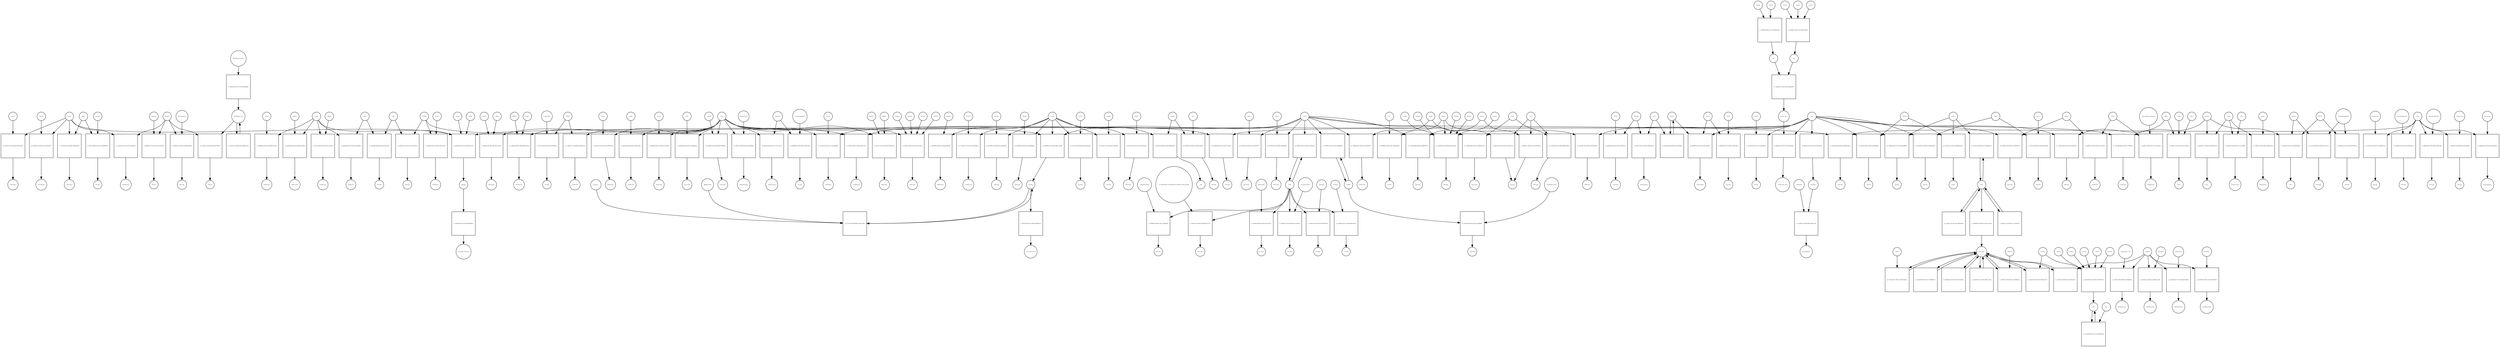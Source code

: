 strict digraph  {
Nsp14 [annotation=urn_miriam_uniprot_P0C6X7, bipartite=0, cls=macromolecule, fontsize=4, label=Nsp14, shape=circle];
"pr_ecf96121-4817-49e6-a0a8-69a7201a4100" [annotation="", bipartite=1, cls=process, fontsize=4, label="pr_ecf96121-4817-49e6-a0a8-69a7201a4100", shape=square];
PEG10comp [annotation="urn_miriam_doi_10.1101%2F2020.06.17.156455", bipartite=0, cls=complex, fontsize=4, label=PEG10comp, shape=circle];
PEG10 [annotation=urn_miriam_uniprot_Q86TG7, bipartite=0, cls=macromolecule, fontsize=4, label=PEG10, shape=circle];
"pr_42c8d395-c562-43f9-a3f3-c5e03c8c6130" [annotation="", bipartite=1, cls=process, fontsize=4, label="pr_42c8d395-c562-43f9-a3f3-c5e03c8c6130", shape=square];
ZNF250comp [annotation="urn_miriam_doi_10.1101%2F2020.06.17.156455", bipartite=0, cls=complex, fontsize=4, label=ZNF250comp, shape=circle];
ZNF250 [annotation=urn_miriam_uniprot_P15622, bipartite=0, cls=macromolecule, fontsize=4, label=ZNF250, shape=circle];
SIRT5 [annotation=urn_miriam_uniprot_Q9NXA8, bipartite=0, cls=macromolecule, fontsize=4, label=SIRT5, shape=circle];
"pr_bfe417d4-6882-4491-b3e2-eb186809b363" [annotation="", bipartite=1, cls=process, fontsize=4, label="pr_bfe417d4-6882-4491-b3e2-eb186809b363", shape=square];
SScomp [annotation=urn_miriam_pubmed_17355872, bipartite=0, cls=complex, fontsize=4, label=SScomp, shape=circle];
Suramin [annotation="urn_miriam_pubchem.compound_5361", bipartite=0, cls="simple chemical", fontsize=4, label=Suramin, shape=circle];
"pr_119472dd-3c5d-47d4-8ffb-5b0dde5a5b8d" [annotation="", bipartite=1, cls=process, fontsize=4, label="pr_119472dd-3c5d-47d4-8ffb-5b0dde5a5b8d", shape=square];
SIRT5comp [annotation=urn_miriam_pubmed_32353859, bipartite=0, cls=complex, fontsize=4, label=SIRT5comp, shape=circle];
IMPDH2 [annotation=urn_miriam_uniprot_P12268, bipartite=0, cls=macromolecule, fontsize=4, label=IMPDH2, shape=circle];
"pr_8d694037-917e-463d-813f-012e2e6cf445" [annotation="", bipartite=1, cls=process, fontsize=4, label="pr_8d694037-917e-463d-813f-012e2e6cf445", shape=square];
IRcomp [annotation=urn_miriam_pubmed_17139284, bipartite=0, cls=complex, fontsize=4, label=IRcomp, shape=circle];
Ribavirin [annotation="urn_miriam_pubchem.compound_37542|urn_miriam_doi_10.1016%2FS0140-6736(20)31042-4", bipartite=0, cls="simple chemical", fontsize=4, label=Ribavirin, shape=circle];
"pr_5e98624e-831f-40f5-9c59-fab99c5888e4" [annotation="", bipartite=1, cls=process, fontsize=4, label="pr_5e98624e-831f-40f5-9c59-fab99c5888e4", shape=square];
IMercomp [annotation=urn_miriam_pubmed_18506437, bipartite=0, cls=complex, fontsize=4, label=IMercomp, shape=circle];
Mercaptopurine [annotation="urn_miriam_pubchem.compound_667490", bipartite=0, cls="simple chemical", fontsize=4, label=Mercaptopurine, shape=circle];
"Mycophenolate mofetil" [annotation="urn_miriam_pubchem.compound_5281078", bipartite=0, cls="simple chemical", fontsize=4, label="Mycophenolate mofetil", shape=circle];
"pr_494d704b-0876-49ce-8120-a9ef281098b9" [annotation="", bipartite=1, cls=process, fontsize=4, label="pr_494d704b-0876-49ce-8120-a9ef281098b9", shape=square];
"Mycophenolic acid" [annotation="urn_miriam_pubchem.compound_446541|urn_miriam_pubmed_17496727", bipartite=0, cls="simple chemical", fontsize=4, label="Mycophenolic acid", shape=circle];
"pr_774d23d5-c154-484e-96da-f5491745e6b1" [annotation="", bipartite=1, cls=process, fontsize=4, label="pr_774d23d5-c154-484e-96da-f5491745e6b1", shape=square];
IMcomp [annotation=urn_miriam_pubmed_17496727, bipartite=0, cls=complex, fontsize=4, label=IMcomp, shape=circle];
"pr_2c36f2a6-faa7-41c7-9016-15024220f53e" [annotation="", bipartite=1, cls=process, fontsize=4, label="pr_2c36f2a6-faa7-41c7-9016-15024220f53e", shape=square];
INPDH2comp [annotation=urn_miriam_pubmed_32353859, bipartite=0, cls=complex, fontsize=4, label=INPDH2comp, shape=circle];
Nsp10 [annotation=urn_miriam_uniprot_P0DTD1, bipartite=0, cls=macromolecule, fontsize=4, label=Nsp10, shape=circle];
"pr_078db3da-fe86-4927-80eb-8fbd2c2a23d3" [annotation="", bipartite=1, cls=process, fontsize=4, label="pr_078db3da-fe86-4927-80eb-8fbd2c2a23d3", shape=square];
AP2A2comp [annotation=urn_miriam_pubmed_32353859, bipartite=0, cls=complex, fontsize=4, label=AP2A2comp, shape=circle];
AP2A2 [annotation=urn_miriam_uniprot_O94973, bipartite=0, cls=macromolecule, fontsize=4, label=AP2A2, shape=circle];
GFER [annotation=urn_miriam_uniprot_P55789, bipartite=0, cls=macromolecule, fontsize=4, label=GFER, shape=circle];
"pr_38518a8b-bb62-44fb-8a95-34aa907ed214" [annotation="", bipartite=1, cls=process, fontsize=4, label="pr_38518a8b-bb62-44fb-8a95-34aa907ed214", shape=square];
FGCOMP [annotation=urn_miriam_pubmed_10592235, bipartite=0, cls=complex, fontsize=4, label=FGCOMP, shape=circle];
FAD [annotation="urn_miriam_pubchem.compound_643975", bipartite=0, cls="simple chemical", fontsize=4, label=FAD, shape=circle];
"pr_d2d098e5-b032-497f-9aab-3a24a01f84b7" [annotation="", bipartite=1, cls=process, fontsize=4, label="pr_d2d098e5-b032-497f-9aab-3a24a01f84b7", shape=square];
GFERcomp [annotation=urn_miriam_pubmed_32353859, bipartite=0, cls=complex, fontsize=4, label=GFERcomp, shape=circle];
"pr_9a487bbd-683a-4f8a-acdd-03fc4c059a68" [annotation="", bipartite=1, cls=process, fontsize=4, label="pr_9a487bbd-683a-4f8a-acdd-03fc4c059a68", shape=square];
ERGIC1comp [annotation=urn_miriam_pubmed_32353859, bipartite=0, cls=complex, fontsize=4, label=ERGIC1comp, shape=circle];
ERGIC1 [annotation=urn_miriam_uniprot_Q969X5, bipartite=0, cls=macromolecule, fontsize=4, label=ERGIC1, shape=circle];
"pr_eefc1436-64b3-4fc9-8a35-f6cec1559655" [annotation="", bipartite=1, cls=process, fontsize=4, label="pr_eefc1436-64b3-4fc9-8a35-f6cec1559655", shape=square];
AP2M1comp [annotation=urn_miriam_pubmed_32353859, bipartite=0, cls=complex, fontsize=4, label=AP2M1comp, shape=circle];
AP2M1 [annotation=urn_miriam_uniprot_Q96CW1, bipartite=0, cls=macromolecule, fontsize=4, label=AP2M1, shape=circle];
Nsp8 [annotation="urn_miriam_uniprot_P0DTD1|urn_miriam_ncbiprotein_YP_009725304|urn_miriam_taxonomy_2697049", bipartite=0, cls=macromolecule, fontsize=4, label=Nsp8, shape=circle];
"pr_4b2ffffb-b30e-4b41-80bf-c007a1c30e89" [annotation="", bipartite=1, cls=process, fontsize=4, label="pr_4b2ffffb-b30e-4b41-80bf-c007a1c30e89", shape=square];
SRP54comp [annotation=urn_miriam_pubmed_32353859, bipartite=0, cls=complex, fontsize=4, label=SRP54comp, shape=circle];
SRP54 [annotation=urn_miriam_uniprot_P61011, bipartite=0, cls=macromolecule, fontsize=4, label=SRP54, shape=circle];
SRP19 [annotation=urn_miriam_uniprot_P09132, bipartite=0, cls=macromolecule, fontsize=4, label=SRP19, shape=circle];
"pr_b4cdc121-91d3-4be2-a3ad-25f4f2316f3d" [annotation="", bipartite=1, cls=process, fontsize=4, label="pr_b4cdc121-91d3-4be2-a3ad-25f4f2316f3d", shape=square];
DDX10comp [annotation=urn_miriam_pubmed_32353859, bipartite=0, cls=complex, fontsize=4, label=DDX10comp, shape=circle];
DDX10 [annotation=urn_miriam_uniprot_Q13206, bipartite=0, cls=macromolecule, fontsize=4, label=DDX10, shape=circle];
"pr_cd5858f1-0dff-4f74-9080-4b9c00ced3dd" [annotation="", bipartite=1, cls=process, fontsize=4, label="pr_cd5858f1-0dff-4f74-9080-4b9c00ced3dd", shape=square];
MEPCEcomp [annotation=urn_miriam_pubmed_29845934, bipartite=0, cls=complex, fontsize=4, label=MEPCEcomp, shape=circle];
MEPCE [annotation=urn_miriam_uniprot_Q7L2J0, bipartite=0, cls=macromolecule, fontsize=4, label=MEPCE, shape=circle];
LARP7 [annotation=urn_miriam_uniprot_Q4G0J3, bipartite=0, cls=macromolecule, fontsize=4, label=LARP7, shape=circle];
"pr_443aafb9-ab86-4f4e-b012-2b447c2d6fcc" [annotation="", bipartite=1, cls=process, fontsize=4, label="pr_443aafb9-ab86-4f4e-b012-2b447c2d6fcc", shape=square];
NGDNcomp [annotation=urn_miriam_pubmed_32353859, bipartite=0, cls=complex, fontsize=4, label=NGDNcomp, shape=circle];
NGDN [annotation=urn_miriam_uniprot_Q8NEJ9, bipartite=0, cls=macromolecule, fontsize=4, label=NGDN, shape=circle];
NARS2 [annotation=urn_miriam_uniprot_Q96I59, bipartite=0, cls=macromolecule, fontsize=4, label=NARS2, shape=circle];
"pr_3517acc4-a3f2-40e1-bb8e-a6c54f8a64a0" [annotation="", bipartite=1, cls=process, fontsize=4, label="pr_3517acc4-a3f2-40e1-bb8e-a6c54f8a64a0", shape=square];
NLcomp [annotation=urn_miriam_pubmed_16753178, bipartite=0, cls=complex, fontsize=4, label=NLcomp, shape=circle];
"L-Asparagine" [annotation="urn_miriam_pubchem.compound_6267", bipartite=0, cls="simple chemical", fontsize=4, label="L-Asparagine", shape=circle];
"pr_1128943c-f1c7-4630-9b96-b7ad2fae3129" [annotation="", bipartite=1, cls=process, fontsize=4, label="pr_1128943c-f1c7-4630-9b96-b7ad2fae3129", shape=square];
NARS2comp [annotation="urn_miriam_doi_10.1101%2F2020.03.31.019216", bipartite=0, cls=complex, fontsize=4, label=NARS2comp, shape=circle];
Nsp7 [annotation=urn_miriam_uniprot_P0DTD1, bipartite=0, cls=macromolecule, fontsize=4, label=Nsp7, shape=circle];
"pr_4e837dcf-ee90-43f0-aa1b-2307f1937540" [annotation="", bipartite=1, cls=process, fontsize=4, label="pr_4e837dcf-ee90-43f0-aa1b-2307f1937540", shape=square];
SRP72comp [annotation=urn_miriam_pubmed_32353859, bipartite=0, cls=complex, fontsize=4, label=SRP72comp, shape=circle];
SRP72 [annotation=urn_miriam_uniprot_O76094, bipartite=0, cls=macromolecule, fontsize=4, label=SRP72, shape=circle];
"pr_8beda9da-4e84-4c15-bb9f-62c573f13404" [annotation="", bipartite=1, cls=process, fontsize=4, label="pr_8beda9da-4e84-4c15-bb9f-62c573f13404", shape=square];
NOL10comp [annotation=urn_miriam_pubmed_32353859, bipartite=0, cls=complex, fontsize=4, label=NOL10comp, shape=circle];
NOL10 [annotation=urn_miriam_uniprot_Q9BSC4, bipartite=0, cls=macromolecule, fontsize=4, label=NOL10, shape=circle];
SEPSECS [annotation=urn_miriam_uniprot_Q9HD40, bipartite=0, cls=macromolecule, fontsize=4, label=SEPSECS, shape=circle];
"pr_85000490-8d71-4f0b-8945-97cf403e78d6" [annotation="", bipartite=1, cls=process, fontsize=4, label="pr_85000490-8d71-4f0b-8945-97cf403e78d6", shape=square];
SPcomp [annotation=urn_miriam_pubmed_17194211, bipartite=0, cls=complex, fontsize=4, label=SPcomp, shape=circle];
"Pyridoxal phosphate" [annotation="urn_miriam_pubchem.compound_1051", bipartite=0, cls="simple chemical", fontsize=4, label="Pyridoxal phosphate", shape=circle];
"pr_6fc8fc80-e5ed-49dc-bcc0-5770cc471a42" [annotation="", bipartite=1, cls=process, fontsize=4, label="pr_6fc8fc80-e5ed-49dc-bcc0-5770cc471a42", shape=square];
SEPSECScomp [annotation=urn_miriam_pubmed_32353859, bipartite=0, cls=complex, fontsize=4, label=SEPSECScomp, shape=circle];
"pr_1d81d600-04fb-4da5-83a1-a01eddf8dca1" [annotation="", bipartite=1, cls=process, fontsize=4, label="pr_1d81d600-04fb-4da5-83a1-a01eddf8dca1", shape=square];
AATFcomp [annotation=urn_miriam_pubmed_32353859, bipartite=0, cls=complex, fontsize=4, label=AATFcomp, shape=circle];
AATF [annotation=urn_miriam_uniprot_Q9NY61, bipartite=0, cls=macromolecule, fontsize=4, label=AATF, shape=circle];
MRPS5 [annotation="", bipartite=0, cls=macromolecule, fontsize=4, label=MRPS5, shape=circle];
"pr_6c70c779-7d3d-416e-9be8-51601f9c12ea" [annotation="", bipartite=1, cls=process, fontsize=4, label="pr_6c70c779-7d3d-416e-9be8-51601f9c12ea", shape=square];
MRPScomp [annotation=urn_miriam_pubmed_32353859, bipartite=0, cls=complex, fontsize=4, label=MRPScomp, shape=circle];
MRPS2 [annotation=urn_miriam_uniprot_Q9Y399, bipartite=0, cls=macromolecule, fontsize=4, label=MRPS2, shape=circle];
EXOSC2 [annotation=urn_miriam_uniprot_Q13868, bipartite=0, cls=macromolecule, fontsize=4, label=EXOSC2, shape=circle];
"pr_5f41aa8c-3108-4e27-bf47-4212cefa921a" [annotation="", bipartite=1, cls=process, fontsize=4, label="pr_5f41aa8c-3108-4e27-bf47-4212cefa921a", shape=square];
EXOCcomp [annotation="urn_miriam_pubmed_32353859|urn_miriam_pubmed_28514442", bipartite=0, cls=complex, fontsize=4, label=EXOCcomp, shape=circle];
EXOSC3 [annotation=urn_miriam_uniprot_Q9NQT5, bipartite=0, cls=macromolecule, fontsize=4, label=EXOSC3, shape=circle];
EXOSC5 [annotation=urn_miriam_uniprot_Q9NQT4, bipartite=0, cls=macromolecule, fontsize=4, label=EXOSC5, shape=circle];
EXOSC8 [annotation=urn_miriam_uniprot_Q96B26, bipartite=0, cls=macromolecule, fontsize=4, label=EXOSC8, shape=circle];
FOCAD [annotation=urn_miriam_uniprot_Q5VW36, bipartite=0, cls=macromolecule, fontsize=4, label=FOCAD, shape=circle];
"pr_ca70ce26-a9e0-4a12-ae31-7ebaa0bad98e" [annotation="", bipartite=1, cls=process, fontsize=4, label="pr_ca70ce26-a9e0-4a12-ae31-7ebaa0bad98e", shape=square];
FOCADcomp [annotation="urn_miriam_doi_10.1101%2F2020.06.17.156455", bipartite=0, cls=complex, fontsize=4, label=FOCADcomp, shape=circle];
"pr_47d390a8-5032-4455-8df6-d97d7999b100" [annotation="", bipartite=1, cls=process, fontsize=4, label="pr_47d390a8-5032-4455-8df6-d97d7999b100", shape=square];
CCDCcomp [annotation=urn_miriam_pubmed_32353859, bipartite=0, cls=complex, fontsize=4, label=CCDCcomp, shape=circle];
CCDC86 [annotation=urn_miriam_uniprot_Q9H6F5, bipartite=0, cls=macromolecule, fontsize=4, label=CCDC86, shape=circle];
"pr_32aff511-5206-463d-8052-c02b5004d443" [annotation="", bipartite=1, cls=process, fontsize=4, label="pr_32aff511-5206-463d-8052-c02b5004d443", shape=square];
MPHOSPHcomp [annotation=urn_miriam_pubmed_32353859, bipartite=0, cls=complex, fontsize=4, label=MPHOSPHcomp, shape=circle];
MPHOSPH10 [annotation=urn_miriam_uniprot_O00566, bipartite=0, cls=macromolecule, fontsize=4, label=MPHOSPH10, shape=circle];
RHOA [annotation=urn_miriam_uniprot_P61586, bipartite=0, cls=macromolecule, fontsize=4, label=RHOA, shape=circle];
"pr_3484ec6d-792a-4126-b5f6-0ce8c22beca8" [annotation="", bipartite=1, cls=process, fontsize=4, label="pr_3484ec6d-792a-4126-b5f6-0ce8c22beca8", shape=square];
RGcomp [annotation=urn_miriam_pubmed_10592235, bipartite=0, cls=complex, fontsize=4, label=RGcomp, shape=circle];
GDP [annotation="urn_miriam_pubchem.compound_135398619", bipartite=0, cls="simple chemical", fontsize=4, label=GDP, shape=circle];
"pr_0150f610-bdc3-4ab5-86c8-79873937f159" [annotation="", bipartite=1, cls=process, fontsize=4, label="pr_0150f610-bdc3-4ab5-86c8-79873937f159", shape=square];
RHOA7comp [annotation=urn_miriam_pubmed_32353859, bipartite=0, cls=complex, fontsize=4, label=RHOA7comp, shape=circle];
RAB7A [annotation=urn_miriam_uniprot_P51149, bipartite=0, cls=macromolecule, fontsize=4, label=RAB7A, shape=circle];
"pr_b687f9ec-1109-40b1-a013-4e97f0f45234" [annotation="", bipartite=1, cls=process, fontsize=4, label="pr_b687f9ec-1109-40b1-a013-4e97f0f45234", shape=square];
"pr_0c752a09-500d-4860-aba6-5f968f149579" [annotation="", bipartite=1, cls=process, fontsize=4, label="pr_0c752a09-500d-4860-aba6-5f968f149579", shape=square];
RAB7comp [annotation=urn_miriam_pubmed_32353859, bipartite=0, cls=complex, fontsize=4, label=RAB7comp, shape=circle];
COMT [annotation=urn_miriam_uniprot_P21964, bipartite=0, cls=macromolecule, fontsize=4, label=COMT, shape=circle];
"pr_9096884c-a069-4ffe-9e02-7f11f894ee46" [annotation="", bipartite=1, cls=process, fontsize=4, label="pr_9096884c-a069-4ffe-9e02-7f11f894ee46", shape=square];
MCcomp [annotation=urn_miriam_pubmed_1170911, bipartite=0, cls=complex, fontsize=4, label=MCcomp, shape=circle];
"2-Methoxyestradiol" [annotation="urn_miriam_pubchem.compound_66414", bipartite=0, cls="simple chemical", fontsize=4, label="2-Methoxyestradiol", shape=circle];
"pr_9255375c-c489-4670-a46d-b4de7e7b1737" [annotation="", bipartite=1, cls=process, fontsize=4, label="pr_9255375c-c489-4670-a46d-b4de7e7b1737", shape=square];
DNCcomp [annotation=urn_miriam_pubmed_10592235, bipartite=0, cls=complex, fontsize=4, label=DNCcomp, shape=circle];
"(3_4-DIHYDROXY-2-NITROPHENYL)(PHENYL)METHANONE" [annotation="urn_miriam_pubchem.compound_6914595", bipartite=0, cls="simple chemical", fontsize=4, label="(3_4-DIHYDROXY-2-NITROPHENYL)(PHENYL)METHANONE", shape=circle];
"pr_49309ae8-f5b8-464c-83da-92cb161f22e3" [annotation="", bipartite=1, cls=process, fontsize=4, label="pr_49309ae8-f5b8-464c-83da-92cb161f22e3", shape=square];
ACcomp [annotation=urn_miriam_pubmed_20196537, bipartite=0, cls=complex, fontsize=4, label=ACcomp, shape=circle];
Ademetionine [annotation="urn_miriam_pubchem.compound_34755", bipartite=0, cls="simple chemical", fontsize=4, label=Ademetionine, shape=circle];
"pr_d9408a0c-c3b3-4d7d-89ab-ba1c42a04156" [annotation="", bipartite=1, cls=process, fontsize=4, label="pr_d9408a0c-c3b3-4d7d-89ab-ba1c42a04156", shape=square];
DCcomp [annotation=urn_miriam_pubmed_17016423, bipartite=0, cls=complex, fontsize=4, label=DCcomp, shape=circle];
"3_5-Dinitrocatechol" [annotation="urn_miriam_pubchem.compound_3870203", bipartite=0, cls="simple chemical", fontsize=4, label="3_5-Dinitrocatechol", shape=circle];
"pr_f7df915a-4d3e-4807-8592-4794b5709363" [annotation="", bipartite=1, cls=process, fontsize=4, label="pr_f7df915a-4d3e-4807-8592-4794b5709363", shape=square];
NCcomp [annotation=urn_miriam_pubmed_12876237, bipartite=0, cls=complex, fontsize=4, label=NCcomp, shape=circle];
Entacapone [annotation="urn_miriam_pubchem.compound_5281081", bipartite=0, cls="simple chemical", fontsize=4, label=Entacapone, shape=circle];
"pr_1f84d426-637a-4c25-bb08-b2dd82ea1f7d" [annotation="", bipartite=1, cls=process, fontsize=4, label="pr_1f84d426-637a-4c25-bb08-b2dd82ea1f7d", shape=square];
TCcomp [annotation=urn_miriam_pubmed_20502133, bipartite=0, cls=complex, fontsize=4, label=TCcomp, shape=circle];
Tolcapone [annotation="urn_miriam_pubchem.compound_4659569", bipartite=0, cls="simple chemical", fontsize=4, label=Tolcapone, shape=circle];
"pr_44f6cfd6-03eb-4c72-8df7-a85153f91930" [annotation="", bipartite=1, cls=process, fontsize=4, label="pr_44f6cfd6-03eb-4c72-8df7-a85153f91930", shape=square];
pathogen [annotation="urn_miriam_doi_10.1101%2F2020.03.31.019216", bipartite=0, cls=complex, fontsize=4, label=pathogen, shape=circle];
"pr_da52d5b8-a1f6-4f7d-b5b9-a0d0f43663ec" [annotation="", bipartite=1, cls=process, fontsize=4, label="pr_da52d5b8-a1f6-4f7d-b5b9-a0d0f43663ec", shape=square];
Neutrophil_activation [annotation="", bipartite=0, cls=phenotype, fontsize=4, label=Neutrophil_activation, shape=circle];
RALA [annotation=urn_miriam_uniprot_P11233, bipartite=0, cls=macromolecule, fontsize=4, label=RALA, shape=circle];
"pr_22702ef9-4d0a-4ee0-a8bd-bbbb5edce685" [annotation="", bipartite=1, cls=process, fontsize=4, label="pr_22702ef9-4d0a-4ee0-a8bd-bbbb5edce685", shape=square];
GDPcomp [annotation=urn_miriam_pubmed_10592235, bipartite=0, cls=complex, fontsize=4, label=GDPcomp, shape=circle];
"pr_c3995e96-90a6-4916-a3c0-d02001231659" [annotation="", bipartite=1, cls=process, fontsize=4, label="pr_c3995e96-90a6-4916-a3c0-d02001231659", shape=square];
RALAcomp [annotation=urn_miriam_pubmed_32353859, bipartite=0, cls=complex, fontsize=4, label=RALAcomp, shape=circle];
CYB5R3 [annotation=urn_miriam_uniprot_P00387, bipartite=0, cls=macromolecule, fontsize=4, label=CYB5R3, shape=circle];
"pr_2b9a4c9e-ac22-4fa5-91ef-2fc9a3765c29" [annotation="", bipartite=1, cls=process, fontsize=4, label="pr_2b9a4c9e-ac22-4fa5-91ef-2fc9a3765c29", shape=square];
FADcomp [annotation=urn_miriam_pubmed_17016423, bipartite=0, cls=complex, fontsize=4, label=FADcomp, shape=circle];
"pr_1d9de45f-a342-4e37-9b4c-5b283fc76803" [annotation="", bipartite=1, cls=process, fontsize=4, label="pr_1d9de45f-a342-4e37-9b4c-5b283fc76803", shape=square];
NADHcomp [annotation=urn_miriam_pubmed_17341833, bipartite=0, cls=complex, fontsize=4, label=NADHcomp, shape=circle];
NADH [annotation="urn_miriam_pubchem.compound_439153", bipartite=0, cls="simple chemical", fontsize=4, label=NADH, shape=circle];
"pr_e27943f7-fb58-41c3-8b8e-69a8ef711515" [annotation="", bipartite=1, cls=process, fontsize=4, label="pr_e27943f7-fb58-41c3-8b8e-69a8ef711515", shape=square];
CYB5R3comp [annotation=urn_miriam_pubmed_32353859, bipartite=0, cls=complex, fontsize=4, label=CYB5R3comp, shape=circle];
"pr_4a9186b6-3f0f-4319-8d2e-b90e1a31c375" [annotation="", bipartite=1, cls=process, fontsize=4, label="pr_4a9186b6-3f0f-4319-8d2e-b90e1a31c375", shape=square];
Nsp9 [annotation="urn_miriam_uniprot_P0DTD1|urn_miriam_ncbiprotein_YP_009725305", bipartite=0, cls=macromolecule, fontsize=4, label=Nsp9, shape=circle];
Nsp16 [annotation=urn_miriam_uniprot_P0C6X7, bipartite=0, cls=macromolecule, fontsize=4, label=Nsp16, shape=circle];
NEMF [annotation=urn_miriam_uniprot_O60524, bipartite=0, cls=macromolecule, fontsize=4, label=NEMF, shape=circle];
homodimer [annotation=urn_miriam_pubmed_19153232, bipartite=0, cls=complex, fontsize=4, label=homodimer, shape=circle];
"pr_ef2cbff4-5519-418b-b288-5b4d3917ca6b" [annotation="", bipartite=1, cls=process, fontsize=4, label="pr_ef2cbff4-5519-418b-b288-5b4d3917ca6b", shape=square];
RNArecognition [annotation=urn_miriam_pubmed_19153232, bipartite=0, cls=complex, fontsize=4, label=RNArecognition, shape=circle];
ssRNAoligo [annotation=urn_miriam_pubmed_19153232, bipartite=0, cls="nucleic acid feature", fontsize=4, label=ssRNAoligo, shape=circle];
"pr_26bbfe43-1b19-4441-b958-c02a4cd154a2" [annotation="", bipartite=1, cls=process, fontsize=4, label="pr_26bbfe43-1b19-4441-b958-c02a4cd154a2", shape=square];
"pr_d97743f0-afaf-4274-8386-09fa24ad09c5" [annotation="", bipartite=1, cls=process, fontsize=4, label="pr_d97743f0-afaf-4274-8386-09fa24ad09c5", shape=square];
ACSLcomp [annotation=urn_miriam_pubmed_32353859, bipartite=0, cls=complex, fontsize=4, label=ACSLcomp, shape=circle];
ACSL3 [annotation="", bipartite=0, cls=macromolecule, fontsize=4, label=ACSL3, shape=circle];
CA12 [annotation=urn_miriam_uniprot_O43570, bipartite=0, cls=macromolecule, fontsize=4, label=CA12, shape=circle];
"pr_1e53a56e-f578-46a3-a702-af8048675c62" [annotation="", bipartite=1, cls=process, fontsize=4, label="pr_1e53a56e-f578-46a3-a702-af8048675c62", shape=square];
BZcomp [annotation=urn_miriam_pubmed_19119014, bipartite=0, cls=complex, fontsize=4, label=BZcomp, shape=circle];
Benzthiazide [annotation="urn_miriam_pubchem.compound_2343", bipartite=0, cls="simple chemical", fontsize=4, label=Benzthiazide, shape=circle];
"pr_92de4846-03ea-4331-ad1f-54ad0ea24477" [annotation="", bipartite=1, cls=process, fontsize=4, label="pr_92de4846-03ea-4331-ad1f-54ad0ea24477", shape=square];
HFTcomp [annotation=urn_miriam_pubmed_19119014, bipartite=0, cls=complex, fontsize=4, label=HFTcomp, shape=circle];
Hydroflumethiazide [annotation="urn_miriam_pubchem.compound_70876165", bipartite=0, cls="simple chemical", fontsize=4, label=Hydroflumethiazide, shape=circle];
"pr_f4d997d8-6072-47b2-b3b0-661d8cf724fa" [annotation="", bipartite=1, cls=process, fontsize=4, label="pr_f4d997d8-6072-47b2-b3b0-661d8cf724fa", shape=square];
HCTcomp [annotation=urn_miriam_pubmed_19119014, bipartite=0, cls=complex, fontsize=4, label=HCTcomp, shape=circle];
Hydrochlorothiazide [annotation="urn_miriam_pubchem.compound_3639", bipartite=0, cls="simple chemical", fontsize=4, label=Hydrochlorothiazide, shape=circle];
"pr_d910222a-e820-486d-8cd5-f73df5e66f02" [annotation="", bipartite=1, cls=process, fontsize=4, label="pr_d910222a-e820-486d-8cd5-f73df5e66f02", shape=square];
EAcomp [annotation=urn_miriam_pubmed_20185318, bipartite=0, cls=complex, fontsize=4, label=EAcomp, shape=circle];
"Ellagic Acid" [annotation="urn_miriam_pubchem.compound_5281855", bipartite=0, cls="simple chemical", fontsize=4, label="Ellagic Acid", shape=circle];
"pr_f24bf83b-af9e-4316-a990-ef85209a91f5" [annotation="", bipartite=1, cls=process, fontsize=4, label="pr_f24bf83b-af9e-4316-a990-ef85209a91f5", shape=square];
ZonisamideComp [annotation=urn_miriam_pubmed_19703035, bipartite=0, cls=complex, fontsize=4, label=ZonisamideComp, shape=circle];
Zonisamide [annotation="urn_miriam_pubchem.substance_5734", bipartite=0, cls="simple chemical", fontsize=4, label=Zonisamide, shape=circle];
"pr_3ea6a184-c608-4ebf-a3ad-edd63853a61d" [annotation="", bipartite=1, cls=process, fontsize=4, label="pr_3ea6a184-c608-4ebf-a3ad-edd63853a61d", shape=square];
CA12comp [annotation="urn_miriam_doi_10.1101%2F2020.06.17.156455", bipartite=0, cls=complex, fontsize=4, label=CA12comp, shape=circle];
"pr_518364d1-6c43-423c-9a9e-5d2895a6615e" [annotation="", bipartite=1, cls=process, fontsize=4, label="pr_518364d1-6c43-423c-9a9e-5d2895a6615e", shape=square];
SCARB1 [annotation=urn_miriam_uniprot_Q8WTV0, bipartite=0, cls=macromolecule, fontsize=4, label=SCARB1, shape=circle];
"pr_80ceb499-3580-4de2-92ba-abca26dfd682" [annotation="", bipartite=1, cls=process, fontsize=4, label="pr_80ceb499-3580-4de2-92ba-abca26dfd682", shape=square];
lipidcomp [annotation=urn_miriam_pubmed_16530182, bipartite=0, cls=complex, fontsize=4, label=lipidcomp, shape=circle];
"Phosphatidyl serine" [annotation="urn_miriam_pubchem.compound_6323481", bipartite=0, cls="simple chemical", fontsize=4, label="Phosphatidyl serine", shape=circle];
Nsp12 [annotation=urn_miriam_uniprot_P0DTD1, bipartite=0, cls=macromolecule, fontsize=4, label=Nsp12, shape=circle];
"pr_e8f44965-cf0b-4da7-9aaf-ba0b25e89d62" [annotation="", bipartite=1, cls=process, fontsize=4, label="pr_e8f44965-cf0b-4da7-9aaf-ba0b25e89d62", shape=square];
MYCBPcomp [annotation=urn_miriam_pubmed_32353859, bipartite=0, cls=complex, fontsize=4, label=MYCBPcomp, shape=circle];
MYCBP2 [annotation=urn_miriam_uniprot_O75592, bipartite=0, cls=macromolecule, fontsize=4, label=MYCBP2, shape=circle];
"pr_77c2e656-b777-4f16-bc00-750fa79d540e" [annotation="", bipartite=1, cls=process, fontsize=4, label="pr_77c2e656-b777-4f16-bc00-750fa79d540e", shape=square];
ZC3H7Acomp [annotation=urn_miriam_pubmed_32353859, bipartite=0, cls=complex, fontsize=4, label=ZC3H7Acomp, shape=circle];
"ZC3H7A " [annotation=urn_miriam_uniprot_Q8IWR0, bipartite=0, cls=macromolecule, fontsize=4, label="ZC3H7A ", shape=circle];
"pr_b9c23686-7dcb-4642-8eff-63cd9560a408" [annotation="", bipartite=1, cls=process, fontsize=4, label="pr_b9c23686-7dcb-4642-8eff-63cd9560a408", shape=square];
LARPcomp [annotation=urn_miriam_pubmed_32353859, bipartite=0, cls=complex, fontsize=4, label=LARPcomp, shape=circle];
"LARP4B " [annotation=urn_miriam_uniprot_Q92615, bipartite=0, cls=macromolecule, fontsize=4, label="LARP4B ", shape=circle];
"pr_55659969-fb2a-4fa6-abc5-0b42bf4b508b" [annotation="", bipartite=1, cls=process, fontsize=4, label="pr_55659969-fb2a-4fa6-abc5-0b42bf4b508b", shape=square];
RBMcomp [annotation=urn_miriam_pubmed_32353859, bipartite=0, cls=complex, fontsize=4, label=RBMcomp, shape=circle];
RBM41 [annotation=urn_miriam_uniprot_Q96IZ5, bipartite=0, cls=macromolecule, fontsize=4, label=RBM41, shape=circle];
"pr_c0775cdf-7696-410b-b49b-9728eb2aa66d" [annotation="", bipartite=1, cls=process, fontsize=4, label="pr_c0775cdf-7696-410b-b49b-9728eb2aa66d", shape=square];
TCFcomp [annotation=urn_miriam_pubmed_32353859, bipartite=0, cls=complex, fontsize=4, label=TCFcomp, shape=circle];
TCF12 [annotation=urn_miriam_uniprot_Q99081, bipartite=0, cls=macromolecule, fontsize=4, label=TCF12, shape=circle];
"pr_3441af07-c012-4af3-a43b-87479ffc04ef" [annotation="", bipartite=1, cls=process, fontsize=4, label="pr_3441af07-c012-4af3-a43b-87479ffc04ef", shape=square];
ZNFcomp [annotation=urn_miriam_pubmed_32353859, bipartite=0, cls=complex, fontsize=4, label=ZNFcomp, shape=circle];
ZNF318 [annotation=urn_miriam_uniprot_Q5VUA4, bipartite=0, cls=macromolecule, fontsize=4, label=ZNF318, shape=circle];
BCKDK [annotation=urn_miriam_uniprot_O14874, bipartite=0, cls=macromolecule, fontsize=4, label=BCKDK, shape=circle];
"pr_63f7e66b-a854-4803-a38e-99161eebf654" [annotation="", bipartite=1, cls=process, fontsize=4, label="pr_63f7e66b-a854-4803-a38e-99161eebf654", shape=square];
ADPcomp [annotation=urn_miriam_pubmed_17016423, bipartite=0, cls=complex, fontsize=4, label=ADPcomp, shape=circle];
ADP [annotation="urn_miriam_pubchem.compound_6022", bipartite=0, cls="simple chemical", fontsize=4, label=ADP, shape=circle];
"pr_4f1fc079-03d6-4991-a6d9-963660baa81b" [annotation="", bipartite=1, cls=process, fontsize=4, label="pr_4f1fc079-03d6-4991-a6d9-963660baa81b", shape=square];
s389 [annotation=urn_miriam_pubmed_32353859, bipartite=0, cls=complex, fontsize=4, label=s389, shape=circle];
"pr_62f21124-0643-4c4c-92d1-3ad18c46e24e" [annotation="", bipartite=1, cls=process, fontsize=4, label="pr_62f21124-0643-4c4c-92d1-3ad18c46e24e", shape=square];
SBNOcomp [annotation=urn_miriam_pubmed_32353859, bipartite=0, cls=complex, fontsize=4, label=SBNOcomp, shape=circle];
SBNO1 [annotation=urn_miriam_uniprot_A3KN83, bipartite=0, cls=macromolecule, fontsize=4, label=SBNO1, shape=circle];
Nsp7812 [annotation="urn_miriam_doi_10.1101%2F2020.03.16.993386", bipartite=0, cls=complex, fontsize=4, label=Nsp7812, shape=circle];
"pr_68071485-dfa6-4c52-85d0-daa08b650109" [annotation="", bipartite=1, cls=process, fontsize=4, label="pr_68071485-dfa6-4c52-85d0-daa08b650109", shape=square];
virus_replication [annotation="urn_miriam_doi_10.1126%2Fscience.abc1560", bipartite=0, cls=phenotype, fontsize=4, label=virus_replication, shape=circle];
"pr_7c5677a3-8fa3-4088-b4b1-59abc4c4af0e" [annotation="", bipartite=1, cls=process, fontsize=4, label="pr_7c5677a3-8fa3-4088-b4b1-59abc4c4af0e", shape=square];
"remdesivir " [annotation="urn_miriam_pubchem.compound_121304016", bipartite=0, cls="simple chemical", fontsize=4, label="remdesivir ", shape=circle];
RdRpassembled [annotation=urn_miriam_ncbigene_8673700, bipartite=0, cls="nucleic acid feature", fontsize=4, label=RdRpassembled, shape=circle];
"pr_b506f5d8-23c1-442f-95e9-8bfb17105d99" [annotation="", bipartite=1, cls=process, fontsize=4, label="pr_b506f5d8-23c1-442f-95e9-8bfb17105d99", shape=square];
ELN [annotation=urn_miriam_uniprot_P15502, bipartite=0, cls=macromolecule, fontsize=4, label=ELN, shape=circle];
"pr_8e75b91c-dfa7-43a9-9549-9a6b0c436e36" [annotation="", bipartite=1, cls=process, fontsize=4, label="pr_8e75b91c-dfa7-43a9-9549-9a6b0c436e36", shape=square];
RofecoxibComp [annotation="urn_miriam_pubmed_17620346|urn_miriam_pubmed_16679386", bipartite=0, cls=complex, fontsize=4, label=RofecoxibComp, shape=circle];
Rofecoxib [annotation="urn_miriam_pubchem.compound_5090", bipartite=0, cls="simple chemical", fontsize=4, label=Rofecoxib, shape=circle];
EDNRA [annotation=urn_miriam_uniprot_P25101, bipartite=0, cls=macromolecule, fontsize=4, label=EDNRA, shape=circle];
"pr_5e4b11e5-f9a0-4ff0-b0af-ed3f36d84658" [annotation="", bipartite=1, cls=process, fontsize=4, label="pr_5e4b11e5-f9a0-4ff0-b0af-ed3f36d84658", shape=square];
EDNRAcetComp [annotation=urn_miriam_pubmed_10727528, bipartite=0, cls=complex, fontsize=4, label=EDNRAcetComp, shape=circle];
"Acetylsalicylic acid" [annotation="urn_miriam_pubchem.compound_2244", bipartite=0, cls="simple chemical", fontsize=4, label="Acetylsalicylic acid", shape=circle];
"pr_69e19eda-ac30-4a4d-9c14-0ddbcaec9a99" [annotation="", bipartite=1, cls=process, fontsize=4, label="pr_69e19eda-ac30-4a4d-9c14-0ddbcaec9a99", shape=square];
EDNRMacComp [annotation="urn_miriam_pubmed_24261583|urn_miriam_pubmed_22862294|urn_miriam_pubmed_22458347", bipartite=0, cls=complex, fontsize=4, label=EDNRMacComp, shape=circle];
Macitentan [annotation="urn_miriam_pubchem.compound_16004692", bipartite=0, cls="simple chemical", fontsize=4, label=Macitentan, shape=circle];
"pr_a5e3b5d6-2e67-47a1-ba6e-2bb8f755a9b4" [annotation="", bipartite=1, cls=process, fontsize=4, label="pr_a5e3b5d6-2e67-47a1-ba6e-2bb8f755a9b4", shape=square];
EDNRAmbComp [annotation=urn_miriam_pubmed_20811346, bipartite=0, cls=complex, fontsize=4, label=EDNRAmbComp, shape=circle];
Ambrisentan [annotation="urn_miriam_pubchem.compound_6918493", bipartite=0, cls="simple chemical", fontsize=4, label=Ambrisentan, shape=circle];
"pr_ed282620-da73-48ec-923f-923e86225091" [annotation="", bipartite=1, cls=process, fontsize=4, label="pr_ed282620-da73-48ec-923f-923e86225091", shape=square];
EDNRASitaComp [annotation=urn_miriam_pubmed_17472992, bipartite=0, cls=complex, fontsize=4, label=EDNRASitaComp, shape=circle];
Sitaxentan [annotation="urn_miriam_pubchem.compound_643975", bipartite=0, cls="simple chemical", fontsize=4, label=Sitaxentan, shape=circle];
AIFM1 [annotation=urn_miriam_uniprot_O95831, bipartite=0, cls=macromolecule, fontsize=4, label=AIFM1, shape=circle];
"pr_916b4ca7-a964-49f4-9ccc-c81721fa26c6" [annotation="", bipartite=1, cls=process, fontsize=4, label="pr_916b4ca7-a964-49f4-9ccc-c81721fa26c6", shape=square];
AIFMFlaComp [annotation="urn_miriam_pubmed_17016423|urn_miriam_pubmed_17139284|urn_miriam_pubmed_10592235", bipartite=0, cls=complex, fontsize=4, label=AIFMFlaComp, shape=circle];
"Flavin adenine dinucleotide" [annotation="urn_miriam_pubchem.compound_643975", bipartite=0, cls="simple chemical", fontsize=4, label="Flavin adenine dinucleotide", shape=circle];
PCSK1 [annotation="", bipartite=0, cls=macromolecule, fontsize=4, label=PCSK1, shape=circle];
"pr_53974a22-4a23-462b-8712-ceacfecddfbf" [annotation="", bipartite=1, cls=process, fontsize=4, label="pr_53974a22-4a23-462b-8712-ceacfecddfbf", shape=square];
NECENVComp [annotation=urn_miriam_pubmed_8940009, bipartite=0, cls=complex, fontsize=4, label=NECENVComp, shape=circle];
ENV [annotation="urn_miriam_uniprot_A0A517FIL8|urn_miriam_taxonomy_11676", bipartite=0, cls=macromolecule, fontsize=4, label=ENV, shape=circle];
"pr_476bb372-5383-4cf9-bf0e-7bdf8cfe0328" [annotation="", bipartite=1, cls=process, fontsize=4, label="pr_476bb372-5383-4cf9-bf0e-7bdf8cfe0328", shape=square];
NECINsComp [annotation="urn_miriam_pubmed_17016423|urn_miriam_pubmed_17139284", bipartite=0, cls=complex, fontsize=4, label=NECINsComp, shape=circle];
Insulin [annotation=urn_miriam_uniprot_P01308, bipartite=0, cls=macromolecule, fontsize=4, label=Insulin, shape=circle];
MAT2A [annotation=urn_miriam_uniprot_P31153, bipartite=0, cls=macromolecule, fontsize=4, label=MAT2A, shape=circle];
"pr_9ec15272-6a09-4532-beb8-aacc2f217702" [annotation="", bipartite=1, cls=process, fontsize=4, label="pr_9ec15272-6a09-4532-beb8-aacc2f217702", shape=square];
SAdComp2 [annotation="urn_miriam_pubmed_12660248|urn_miriam_pubmed_12023972|urn_miriam_pubmed_11596649", bipartite=0, cls=complex, fontsize=4, label=SAdComp2, shape=circle];
"S-Adenosylmethionine" [annotation="urn_miriam_pubchem.compound_34755", bipartite=0, cls="simple chemical", fontsize=4, label="S-Adenosylmethionine", shape=circle];
PTGS2 [annotation="", bipartite=0, cls=macromolecule, fontsize=4, label=PTGS2, shape=circle];
"pr_b8439060-2e60-42ea-b953-9cd75b287cd2" [annotation="", bipartite=1, cls=process, fontsize=4, label="pr_b8439060-2e60-42ea-b953-9cd75b287cd2", shape=square];
PTGScomp [annotation=urn_miriam_pubmed_20724158, bipartite=0, cls=complex, fontsize=4, label=PTGScomp, shape=circle];
MAT1A [annotation=urn_miriam_uniprot_Q00266, bipartite=0, cls=macromolecule, fontsize=4, label=MAT1A, shape=circle];
"pr_3916434b-aac5-4e10-98d5-5457360e13c4" [annotation="", bipartite=1, cls=process, fontsize=4, label="pr_3916434b-aac5-4e10-98d5-5457360e13c4", shape=square];
SAdComp [annotation="urn_miriam_pubmed_12631701|urn_miriam_pubmed_12060674|urn_miriam_pubmed_11301045|urn_miriam_pubmed_12660248", bipartite=0, cls=complex, fontsize=4, label=SAdComp, shape=circle];
Fibrillin [annotation=urn_miriam_pubmed_8702639, bipartite=0, cls=complex, fontsize=4, label=Fibrillin, shape=circle];
"pr_3c0fc843-884a-44f8-938b-573674a98fb9" [annotation="", bipartite=1, cls=process, fontsize=4, label="pr_3c0fc843-884a-44f8-938b-573674a98fb9", shape=square];
"EDN1-homo" [annotation=urn_miriam_pubmed_17678888, bipartite=0, cls=complex, fontsize=4, label="EDN1-homo", shape=circle];
"pr_0444a5d9-9f97-42dc-b4ca-c08088fb7e20" [annotation="", bipartite=1, cls=process, fontsize=4, label="pr_0444a5d9-9f97-42dc-b4ca-c08088fb7e20", shape=square];
"pr_01e3cbfd-c781-43e0-8c13-4619a4605928" [annotation="", bipartite=1, cls=process, fontsize=4, label="pr_01e3cbfd-c781-43e0-8c13-4619a4605928", shape=square];
gtf2f2comp [annotation=urn_miriam_pubmed_32353859, bipartite=0, cls=complex, fontsize=4, label=gtf2f2comp, shape=circle];
GTF2F2 [annotation="urn_miriam_uniprot_P13984|urn_miriam_pubmed_10428810", bipartite=0, cls=macromolecule, fontsize=4, label=GTF2F2, shape=circle];
"pr_bfe8d896-c676-4c54-8a2a-62e051c600a7" [annotation="", bipartite=1, cls=process, fontsize=4, label="pr_bfe8d896-c676-4c54-8a2a-62e051c600a7", shape=square];
Fibrillincomp [annotation=urn_miriam_pubmed_32353859, bipartite=0, cls=complex, fontsize=4, label=Fibrillincomp, shape=circle];
FBLN5 [annotation="", bipartite=0, cls=macromolecule, fontsize=4, label=FBLN5, shape=circle];
"pr_375e3b16-9412-4e3d-9192-e301ade2fc22" [annotation="", bipartite=1, cls=process, fontsize=4, label="pr_375e3b16-9412-4e3d-9192-e301ade2fc22", shape=square];
nek9comp [annotation=urn_miriam_pubmed_32353859, bipartite=0, cls=complex, fontsize=4, label=nek9comp, shape=circle];
NEK9 [annotation=urn_miriam_uniprot_Q8TD19, bipartite=0, cls=macromolecule, fontsize=4, label=NEK9, shape=circle];
"pr_fc052601-9563-44b3-831a-4e32d8e65012" [annotation="", bipartite=1, cls=process, fontsize=4, label="pr_fc052601-9563-44b3-831a-4e32d8e65012", shape=square];
spartcomp [annotation=urn_miriam_pubmed_32353859, bipartite=0, cls=complex, fontsize=4, label=spartcomp, shape=circle];
SPART [annotation=urn_miriam_uniprot_Q8N0X7, bipartite=0, cls=macromolecule, fontsize=4, label=SPART, shape=circle];
"pr_d115f8e1-df29-4cf7-aea7-8b330bf83652" [annotation="", bipartite=1, cls=process, fontsize=4, label="pr_d115f8e1-df29-4cf7-aea7-8b330bf83652", shape=square];
eifcomp [annotation=urn_miriam_pubmed_32353859, bipartite=0, cls=complex, fontsize=4, label=eifcomp, shape=circle];
EIF4H [annotation="urn_miriam_uniprot_Q15056|urn_miriam_pubmed_10585411|urn_miriam_pubmed_11418588", bipartite=0, cls=macromolecule, fontsize=4, label=EIF4H, shape=circle];
"pr_cd4d6e6b-2b8e-4c21-a45b-5ab0a904b5bf" [annotation="", bipartite=1, cls=process, fontsize=4, label="pr_cd4d6e6b-2b8e-4c21-a45b-5ab0a904b5bf", shape=square];
dcafcomp [annotation=urn_miriam_pubmed_32353859, bipartite=0, cls=complex, fontsize=4, label=dcafcomp, shape=circle];
DCAF7 [annotation="urn_miriam_uniprot_P61962|urn_miriam_pubmed_16887337|urn_miriam_pubmed_16949367", bipartite=0, cls=macromolecule, fontsize=4, label=DCAF7, shape=circle];
"pr_e95ffeda-40eb-4c7b-a6de-e8e663d240d2" [annotation="", bipartite=1, cls=process, fontsize=4, label="pr_e95ffeda-40eb-4c7b-a6de-e8e663d240d2", shape=square];
znfcomp [annotation=urn_miriam_pubmed_32353859, bipartite=0, cls=complex, fontsize=4, label=znfcomp, shape=circle];
ZNF503 [annotation=urn_miriam_uniprot_Q96F45, bipartite=0, cls=macromolecule, fontsize=4, label=ZNF503, shape=circle];
"pr_fe21a93d-f612-4680-be79-02d0b0275546" [annotation="", bipartite=1, cls=process, fontsize=4, label="pr_fe21a93d-f612-4680-be79-02d0b0275546", shape=square];
mibcomp [annotation=urn_miriam_pubmed_32353859, bipartite=0, cls=complex, fontsize=4, label=mibcomp, shape=circle];
MIB1 [annotation="urn_miriam_uniprot_Q86YT6|urn_miriam_pubmed_24185901", bipartite=0, cls=macromolecule, fontsize=4, label=MIB1, shape=circle];
"pr_2c9c1bae-1e52-4ab7-93df-98b4eefc0a27" [annotation="", bipartite=1, cls=process, fontsize=4, label="pr_2c9c1bae-1e52-4ab7-93df-98b4eefc0a27", shape=square];
dcafznf [annotation=urn_miriam_pubmed_27705803, bipartite=0, cls=complex, fontsize=4, label=dcafznf, shape=circle];
"pr_896d1cf0-8014-4f7f-81a3-3f13f0b2aaba" [annotation="", bipartite=1, cls=process, fontsize=4, label="pr_896d1cf0-8014-4f7f-81a3-3f13f0b2aaba", shape=square];
"Nuclear Pore comp" [annotation=urn_miriam_pubmed_32353859, bipartite=0, cls=complex, fontsize=4, label="Nuclear Pore comp", shape=circle];
"Nuclear Pore" [annotation=urn_miriam_pubmed_32296183, bipartite=0, cls=complex, fontsize=4, label="Nuclear Pore", shape=circle];
NUP214 [annotation=urn_miriam_uniprot_P35658, bipartite=0, cls=macromolecule, fontsize=4, label=NUP214, shape=circle];
"pr_1898d7e8-6002-4ce4-a734-2536f48c9ed7" [annotation="", bipartite=1, cls=process, fontsize=4, label="pr_1898d7e8-6002-4ce4-a734-2536f48c9ed7", shape=square];
nup2 [annotation=urn_miriam_pubmed_9049309, bipartite=0, cls=complex, fontsize=4, label=nup2, shape=circle];
NUP88 [annotation="urn_miriam_uniprot_Q99567|urn_miriam_pubmed_30543681", bipartite=0, cls=macromolecule, fontsize=4, label=NUP88, shape=circle];
"pr_c8a899d5-937c-4413-b8c8-a6318639f998" [annotation="", bipartite=1, cls=process, fontsize=4, label="pr_c8a899d5-937c-4413-b8c8-a6318639f998", shape=square];
nup1 [annotation=urn_miriam_pubmed_12196509, bipartite=0, cls=complex, fontsize=4, label=nup1, shape=circle];
"pr_db3b800f-8156-44b7-84ae-a4453e934265" [annotation="", bipartite=1, cls=process, fontsize=4, label="pr_db3b800f-8156-44b7-84ae-a4453e934265", shape=square];
"TAT-HIV" [annotation=urn_miriam_pubmed_8934526, bipartite=0, cls=complex, fontsize=4, label="TAT-HIV", shape=circle];
TAT [annotation="urn_miriam_uniprot_A6MI22|urn_miriam_taxonomy_11676", bipartite=0, cls=macromolecule, fontsize=4, label=TAT, shape=circle];
EDN1 [annotation=urn_miriam_ncbigene_1906, bipartite=0, cls="nucleic acid feature", fontsize=4, label=EDN1, shape=circle];
"pr_39663600-78ef-4a09-bc18-34eecec631f9" [annotation="", bipartite=1, cls=process, fontsize=4, label="pr_39663600-78ef-4a09-bc18-34eecec631f9", shape=square];
BAG6 [annotation=urn_miriam_uniprot_P46379, bipartite=0, cls=macromolecule, fontsize=4, label=BAG6, shape=circle];
"pr_871a8aae-fdec-41b4-bc75-28287c2948ea" [annotation="", bipartite=1, cls=process, fontsize=4, label="pr_871a8aae-fdec-41b4-bc75-28287c2948ea", shape=square];
Vpr [annotation="urn_miriam_uniprot_I2A5W5|urn_miriam_taxonomy_11676", bipartite=0, cls=macromolecule, fontsize=4, label=Vpr, shape=circle];
"pr_5971606d-1838-4cb4-a7a0-1cb4b1208445" [annotation="", bipartite=1, cls=process, fontsize=4, label="pr_5971606d-1838-4cb4-a7a0-1cb4b1208445", shape=square];
COPS [annotation=urn_miriam_pubmed_16045761, bipartite=0, cls=complex, fontsize=4, label=COPS, shape=circle];
"pr_faf52d7f-3a0f-4581-beed-60bcfcb6c7e6" [annotation="", bipartite=1, cls=process, fontsize=4, label="pr_faf52d7f-3a0f-4581-beed-60bcfcb6c7e6", shape=square];
COPS6 [annotation=urn_miriam_uniprot_Q7L5N1, bipartite=0, cls=macromolecule, fontsize=4, label=COPS6, shape=circle];
"pr_60b4f277-b825-46a9-9a7a-2a4a08b01f32" [annotation="", bipartite=1, cls=process, fontsize=4, label="pr_60b4f277-b825-46a9-9a7a-2a4a08b01f32", shape=square];
UBQLN4 [annotation=urn_miriam_uniprot_Q9NRR5, bipartite=0, cls=macromolecule, fontsize=4, label=UBQLN4, shape=circle];
"pr_26b7a1b2-624e-466e-af33-9e183fdc5d2f" [annotation="", bipartite=1, cls=process, fontsize=4, label="pr_26b7a1b2-624e-466e-af33-9e183fdc5d2f", shape=square];
"pr_fcacb6b9-604e-4227-a15d-ba7a74179f01" [annotation="", bipartite=1, cls=process, fontsize=4, label="pr_fcacb6b9-604e-4227-a15d-ba7a74179f01", shape=square];
NspComp [annotation=urn_miriam_pubmed_32296183, bipartite=0, cls=complex, fontsize=4, label=NspComp, shape=circle];
"pr_63dd0e87-ebfc-40de-ab06-1207cac69273" [annotation="", bipartite=1, cls=process, fontsize=4, label="pr_63dd0e87-ebfc-40de-ab06-1207cac69273", shape=square];
SPARTcomp [annotation=urn_miriam_pubmed_19765186, bipartite=0, cls=complex, fontsize=4, label=SPARTcomp, shape=circle];
MAT2B [annotation="urn_miriam_uniprot_Q9NZL9|urn_miriam_pubmed_10644686|urn_miriam_pubmed_23189196|urn_miriam_pubmed_25075345|urn_miriam_pubmed_23425511", bipartite=0, cls=macromolecule, fontsize=4, label=MAT2B, shape=circle];
"pr_6fbe04ed-7c74-4da8-976e-0f39d637ab75" [annotation="", bipartite=1, cls=process, fontsize=4, label="pr_6fbe04ed-7c74-4da8-976e-0f39d637ab75", shape=square];
NEC1 [annotation=urn_miriam_pubmed_25544563, bipartite=0, cls=complex, fontsize=4, label=NEC1, shape=circle];
"pr_185c151b-6609-4f93-9f43-8052b138e2d4" [annotation="", bipartite=1, cls=process, fontsize=4, label="pr_185c151b-6609-4f93-9f43-8052b138e2d4", shape=square];
MIBcomp [annotation=urn_miriam_pubmed_21985982, bipartite=0, cls=complex, fontsize=4, label=MIBcomp, shape=circle];
DLL1 [annotation=urn_miriam_uniprot_O00548, bipartite=0, cls=macromolecule, fontsize=4, label=DLL1, shape=circle];
"pr_075075b9-f89b-4138-ac05-2c70eff08cff" [annotation="", bipartite=1, cls=process, fontsize=4, label="pr_075075b9-f89b-4138-ac05-2c70eff08cff", shape=square];
mat2bcomp [annotation=urn_miriam_pubmed_32353859, bipartite=0, cls=complex, fontsize=4, label=mat2bcomp, shape=circle];
"pr_4d8b6794-3754-413d-9f17-e1f4977ab30c" [annotation="", bipartite=1, cls=process, fontsize=4, label="pr_4d8b6794-3754-413d-9f17-e1f4977ab30c", shape=square];
LOXcomp [annotation=urn_miriam_pubmed_14745449, bipartite=0, cls=complex, fontsize=4, label=LOXcomp, shape=circle];
LOXL1 [annotation=urn_miriam_uniprot_Q08397, bipartite=0, cls=macromolecule, fontsize=4, label=LOXL1, shape=circle];
"pr_a94c6b70-c63a-4caf-afef-ef6343fdaa8e" [annotation="", bipartite=1, cls=process, fontsize=4, label="pr_a94c6b70-c63a-4caf-afef-ef6343fdaa8e", shape=square];
MAT [annotation=urn_miriam_pubmed_12671891, bipartite=0, cls=complex, fontsize=4, label=MAT, shape=circle];
COPS2 [annotation=urn_miriam_uniprot_P61201, bipartite=0, cls=macromolecule, fontsize=4, label=COPS2, shape=circle];
"pr_4d6357d2-9362-4a18-bdbe-10099a9cd285" [annotation="", bipartite=1, cls=process, fontsize=4, label="pr_4d6357d2-9362-4a18-bdbe-10099a9cd285", shape=square];
COPS4 [annotation=urn_miriam_uniprot_Q9UBW8, bipartite=0, cls=macromolecule, fontsize=4, label=COPS4, shape=circle];
COPS5 [annotation=urn_miriam_uniprot_Q92905, bipartite=0, cls=macromolecule, fontsize=4, label=COPS5, shape=circle];
COPS7A [annotation=urn_miriam_uniprot_Q9UBW8, bipartite=0, cls=macromolecule, fontsize=4, label=COPS7A, shape=circle];
COPS8 [annotation=urn_miriam_uniprot_Q99627, bipartite=0, cls=macromolecule, fontsize=4, label=COPS8, shape=circle];
"pr_b8a444be-d015-4fcf-897a-817074354962" [annotation="", bipartite=1, cls=process, fontsize=4, label="pr_b8a444be-d015-4fcf-897a-817074354962", shape=square];
"pr_02e0fdb7-f8ec-427a-851b-d6afcca3342a" [annotation="", bipartite=1, cls=process, fontsize=4, label="pr_02e0fdb7-f8ec-427a-851b-d6afcca3342a", shape=square];
"pr_b0b663c1-3575-428f-9cce-1a251bf6c381" [annotation="", bipartite=1, cls=process, fontsize=4, label="pr_b0b663c1-3575-428f-9cce-1a251bf6c381", shape=square];
"pr_61491cf1-21f2-4975-b293-226c2c6f5bca" [annotation="", bipartite=1, cls=process, fontsize=4, label="pr_61491cf1-21f2-4975-b293-226c2c6f5bca", shape=square];
NEKs [annotation=urn_miriam_pubmed_28514442, bipartite=0, cls=complex, fontsize=4, label=NEKs, shape=circle];
NEK7 [annotation=urn_miriam_uniprot_Q8TDX7, bipartite=0, cls=macromolecule, fontsize=4, label=NEK7, shape=circle];
NEK6 [annotation=urn_miriam_uniprot_Q9HC98, bipartite=0, cls=macromolecule, fontsize=4, label=NEK6, shape=circle];
"pr_2c2d6d7d-d47f-4e68-884a-83ebdc2a354b" [annotation="", bipartite=1, cls=process, fontsize=4, label="pr_2c2d6d7d-d47f-4e68-884a-83ebdc2a354b", shape=square];
gtfrnapoly [annotation=urn_miriam_pubmed_26344197, bipartite=0, cls=complex, fontsize=4, label=gtfrnapoly, shape=circle];
GTF2B [annotation=urn_miriam_uniprot_Q00403, bipartite=0, cls=macromolecule, fontsize=4, label=GTF2B, shape=circle];
POLR2A [annotation=urn_miriam_uniprot_P30876, bipartite=0, cls=macromolecule, fontsize=4, label=POLR2A, shape=circle];
POLR2B [annotation=urn_miriam_uniprot_P30876, bipartite=0, cls=macromolecule, fontsize=4, label=POLR2B, shape=circle];
POLR2E [annotation=urn_miriam_uniprot_P19388, bipartite=0, cls=macromolecule, fontsize=4, label=POLR2E, shape=circle];
POLR2G [annotation=urn_miriam_uniprot_P62487, bipartite=0, cls=macromolecule, fontsize=4, label=POLR2G, shape=circle];
NUP54 [annotation=urn_miriam_uniprot_Q7Z3B4, bipartite=0, cls=macromolecule, fontsize=4, label=NUP54, shape=circle];
"pr_fffd58b9-ce00-4331-b145-d2837a8dfe9b" [annotation="", bipartite=1, cls=process, fontsize=4, label="pr_fffd58b9-ce00-4331-b145-d2837a8dfe9b", shape=square];
NUP58 [annotation=urn_miriam_uniprot_Q9BVL2, bipartite=0, cls=macromolecule, fontsize=4, label=NUP58, shape=circle];
NUP62 [annotation=urn_miriam_uniprot_P37198, bipartite=0, cls=macromolecule, fontsize=4, label=NUP62, shape=circle];
"pr_caeaabe5-71fc-426c-be6a-4069f3fa0faa" [annotation="", bipartite=1, cls=process, fontsize=4, label="pr_caeaabe5-71fc-426c-be6a-4069f3fa0faa", shape=square];
"pr_9a75e531-56f9-444b-a754-3320980c1e26" [annotation="", bipartite=1, cls=process, fontsize=4, label="pr_9a75e531-56f9-444b-a754-3320980c1e26", shape=square];
"pr_344c5b57-5232-40d6-9978-25d6b2e41e28" [annotation="", bipartite=1, cls=process, fontsize=4, label="pr_344c5b57-5232-40d6-9978-25d6b2e41e28", shape=square];
Nsp14 -> "pr_ecf96121-4817-49e6-a0a8-69a7201a4100"  [annotation="", interaction_type=consumption];
Nsp14 -> "pr_42c8d395-c562-43f9-a3f3-c5e03c8c6130"  [annotation="", interaction_type=consumption];
Nsp14 -> "pr_119472dd-3c5d-47d4-8ffb-5b0dde5a5b8d"  [annotation="", interaction_type=consumption];
Nsp14 -> "pr_2c36f2a6-faa7-41c7-9016-15024220f53e"  [annotation="", interaction_type=consumption];
Nsp14 -> "pr_4a9186b6-3f0f-4319-8d2e-b90e1a31c375"  [annotation="", interaction_type=consumption];
"pr_ecf96121-4817-49e6-a0a8-69a7201a4100" -> PEG10comp  [annotation="", interaction_type=production];
PEG10 -> "pr_ecf96121-4817-49e6-a0a8-69a7201a4100"  [annotation="", interaction_type=consumption];
"pr_42c8d395-c562-43f9-a3f3-c5e03c8c6130" -> ZNF250comp  [annotation="", interaction_type=production];
ZNF250 -> "pr_42c8d395-c562-43f9-a3f3-c5e03c8c6130"  [annotation="", interaction_type=consumption];
SIRT5 -> "pr_bfe417d4-6882-4491-b3e2-eb186809b363"  [annotation="", interaction_type=consumption];
SIRT5 -> "pr_119472dd-3c5d-47d4-8ffb-5b0dde5a5b8d"  [annotation="", interaction_type=consumption];
"pr_bfe417d4-6882-4491-b3e2-eb186809b363" -> SScomp  [annotation="", interaction_type=production];
Suramin -> "pr_bfe417d4-6882-4491-b3e2-eb186809b363"  [annotation="", interaction_type=consumption];
"pr_119472dd-3c5d-47d4-8ffb-5b0dde5a5b8d" -> SIRT5comp  [annotation="", interaction_type=production];
IMPDH2 -> "pr_8d694037-917e-463d-813f-012e2e6cf445"  [annotation="", interaction_type=consumption];
IMPDH2 -> "pr_5e98624e-831f-40f5-9c59-fab99c5888e4"  [annotation="", interaction_type=consumption];
IMPDH2 -> "pr_774d23d5-c154-484e-96da-f5491745e6b1"  [annotation="", interaction_type=consumption];
IMPDH2 -> "pr_2c36f2a6-faa7-41c7-9016-15024220f53e"  [annotation="", interaction_type=consumption];
"pr_8d694037-917e-463d-813f-012e2e6cf445" -> IRcomp  [annotation="", interaction_type=production];
Ribavirin -> "pr_8d694037-917e-463d-813f-012e2e6cf445"  [annotation="", interaction_type=consumption];
"pr_5e98624e-831f-40f5-9c59-fab99c5888e4" -> IMercomp  [annotation="", interaction_type=production];
Mercaptopurine -> "pr_5e98624e-831f-40f5-9c59-fab99c5888e4"  [annotation="", interaction_type=consumption];
"Mycophenolate mofetil" -> "pr_494d704b-0876-49ce-8120-a9ef281098b9"  [annotation="", interaction_type=consumption];
"pr_494d704b-0876-49ce-8120-a9ef281098b9" -> "Mycophenolic acid"  [annotation="", interaction_type=production];
"Mycophenolic acid" -> "pr_774d23d5-c154-484e-96da-f5491745e6b1"  [annotation="", interaction_type=consumption];
"Mycophenolic acid" -> "pr_344c5b57-5232-40d6-9978-25d6b2e41e28"  [annotation="", interaction_type=consumption];
"pr_774d23d5-c154-484e-96da-f5491745e6b1" -> IMcomp  [annotation="", interaction_type=production];
"pr_2c36f2a6-faa7-41c7-9016-15024220f53e" -> INPDH2comp  [annotation="", interaction_type=production];
Nsp10 -> "pr_078db3da-fe86-4927-80eb-8fbd2c2a23d3"  [annotation="", interaction_type=consumption];
Nsp10 -> "pr_d2d098e5-b032-497f-9aab-3a24a01f84b7"  [annotation="", interaction_type=consumption];
Nsp10 -> "pr_9a487bbd-683a-4f8a-acdd-03fc4c059a68"  [annotation="", interaction_type=consumption];
Nsp10 -> "pr_eefc1436-64b3-4fc9-8a35-f6cec1559655"  [annotation="", interaction_type=consumption];
Nsp10 -> "pr_4a9186b6-3f0f-4319-8d2e-b90e1a31c375"  [annotation="", interaction_type=consumption];
"pr_078db3da-fe86-4927-80eb-8fbd2c2a23d3" -> AP2A2comp  [annotation="", interaction_type=production];
AP2A2 -> "pr_078db3da-fe86-4927-80eb-8fbd2c2a23d3"  [annotation="", interaction_type=consumption];
GFER -> "pr_38518a8b-bb62-44fb-8a95-34aa907ed214"  [annotation="", interaction_type=consumption];
GFER -> "pr_d2d098e5-b032-497f-9aab-3a24a01f84b7"  [annotation="", interaction_type=consumption];
"pr_38518a8b-bb62-44fb-8a95-34aa907ed214" -> FGCOMP  [annotation="", interaction_type=production];
FAD -> "pr_38518a8b-bb62-44fb-8a95-34aa907ed214"  [annotation="", interaction_type=consumption];
FAD -> "pr_2b9a4c9e-ac22-4fa5-91ef-2fc9a3765c29"  [annotation="", interaction_type=consumption];
"pr_d2d098e5-b032-497f-9aab-3a24a01f84b7" -> GFERcomp  [annotation="", interaction_type=production];
"pr_9a487bbd-683a-4f8a-acdd-03fc4c059a68" -> ERGIC1comp  [annotation="", interaction_type=production];
ERGIC1 -> "pr_9a487bbd-683a-4f8a-acdd-03fc4c059a68"  [annotation="", interaction_type=consumption];
"pr_eefc1436-64b3-4fc9-8a35-f6cec1559655" -> AP2M1comp  [annotation="", interaction_type=production];
AP2M1 -> "pr_eefc1436-64b3-4fc9-8a35-f6cec1559655"  [annotation="", interaction_type=consumption];
Nsp8 -> "pr_4b2ffffb-b30e-4b41-80bf-c007a1c30e89"  [annotation="", interaction_type=consumption];
Nsp8 -> "pr_b4cdc121-91d3-4be2-a3ad-25f4f2316f3d"  [annotation="", interaction_type=consumption];
Nsp8 -> "pr_cd5858f1-0dff-4f74-9080-4b9c00ced3dd"  [annotation="", interaction_type=consumption];
Nsp8 -> "pr_443aafb9-ab86-4f4e-b012-2b447c2d6fcc"  [annotation="", interaction_type=consumption];
Nsp8 -> "pr_1128943c-f1c7-4630-9b96-b7ad2fae3129"  [annotation="", interaction_type=consumption];
Nsp8 -> "pr_8beda9da-4e84-4c15-bb9f-62c573f13404"  [annotation="", interaction_type=consumption];
Nsp8 -> "pr_6fc8fc80-e5ed-49dc-bcc0-5770cc471a42"  [annotation="", interaction_type=consumption];
Nsp8 -> "pr_1d81d600-04fb-4da5-83a1-a01eddf8dca1"  [annotation="", interaction_type=consumption];
Nsp8 -> "pr_6c70c779-7d3d-416e-9be8-51601f9c12ea"  [annotation="", interaction_type=consumption];
Nsp8 -> "pr_5f41aa8c-3108-4e27-bf47-4212cefa921a"  [annotation="", interaction_type=consumption];
Nsp8 -> "pr_ca70ce26-a9e0-4a12-ae31-7ebaa0bad98e"  [annotation="", interaction_type=consumption];
Nsp8 -> "pr_47d390a8-5032-4455-8df6-d97d7999b100"  [annotation="", interaction_type=consumption];
Nsp8 -> "pr_32aff511-5206-463d-8052-c02b5004d443"  [annotation="", interaction_type=consumption];
Nsp8 -> "pr_b506f5d8-23c1-442f-95e9-8bfb17105d99"  [annotation="", interaction_type=consumption];
Nsp8 -> "pr_fcacb6b9-604e-4227-a15d-ba7a74179f01"  [annotation="", interaction_type=consumption];
"pr_4b2ffffb-b30e-4b41-80bf-c007a1c30e89" -> SRP54comp  [annotation="", interaction_type=production];
SRP54 -> "pr_4b2ffffb-b30e-4b41-80bf-c007a1c30e89"  [annotation="", interaction_type=consumption];
SRP19 -> "pr_4b2ffffb-b30e-4b41-80bf-c007a1c30e89"  [annotation="", interaction_type=consumption];
"pr_b4cdc121-91d3-4be2-a3ad-25f4f2316f3d" -> DDX10comp  [annotation="", interaction_type=production];
DDX10 -> "pr_b4cdc121-91d3-4be2-a3ad-25f4f2316f3d"  [annotation="", interaction_type=consumption];
"pr_cd5858f1-0dff-4f74-9080-4b9c00ced3dd" -> MEPCEcomp  [annotation="", interaction_type=production];
MEPCE -> "pr_cd5858f1-0dff-4f74-9080-4b9c00ced3dd"  [annotation="", interaction_type=consumption];
LARP7 -> "pr_cd5858f1-0dff-4f74-9080-4b9c00ced3dd"  [annotation="", interaction_type=consumption];
"pr_443aafb9-ab86-4f4e-b012-2b447c2d6fcc" -> NGDNcomp  [annotation="", interaction_type=production];
NGDN -> "pr_443aafb9-ab86-4f4e-b012-2b447c2d6fcc"  [annotation="", interaction_type=consumption];
NARS2 -> "pr_3517acc4-a3f2-40e1-bb8e-a6c54f8a64a0"  [annotation="", interaction_type=consumption];
NARS2 -> "pr_1128943c-f1c7-4630-9b96-b7ad2fae3129"  [annotation="", interaction_type=consumption];
"pr_3517acc4-a3f2-40e1-bb8e-a6c54f8a64a0" -> NLcomp  [annotation="", interaction_type=production];
"L-Asparagine" -> "pr_3517acc4-a3f2-40e1-bb8e-a6c54f8a64a0"  [annotation="", interaction_type=consumption];
"pr_1128943c-f1c7-4630-9b96-b7ad2fae3129" -> NARS2comp  [annotation="", interaction_type=production];
Nsp7 -> "pr_4e837dcf-ee90-43f0-aa1b-2307f1937540"  [annotation="", interaction_type=consumption];
Nsp7 -> "pr_ca70ce26-a9e0-4a12-ae31-7ebaa0bad98e"  [annotation="", interaction_type=consumption];
Nsp7 -> "pr_0150f610-bdc3-4ab5-86c8-79873937f159"  [annotation="", interaction_type=consumption];
Nsp7 -> "pr_0c752a09-500d-4860-aba6-5f968f149579"  [annotation="", interaction_type=consumption];
Nsp7 -> "pr_44f6cfd6-03eb-4c72-8df7-a85153f91930"  [annotation="", interaction_type=consumption];
Nsp7 -> "pr_c3995e96-90a6-4916-a3c0-d02001231659"  [annotation="", interaction_type=consumption];
Nsp7 -> "pr_e27943f7-fb58-41c3-8b8e-69a8ef711515"  [annotation="", interaction_type=consumption];
Nsp7 -> "pr_d97743f0-afaf-4274-8386-09fa24ad09c5"  [annotation="", interaction_type=consumption];
Nsp7 -> "pr_3ea6a184-c608-4ebf-a3ad-edd63853a61d"  [annotation="", interaction_type=consumption];
Nsp7 -> "pr_518364d1-6c43-423c-9a9e-5d2895a6615e"  [annotation="", interaction_type=consumption];
Nsp7 -> "pr_b506f5d8-23c1-442f-95e9-8bfb17105d99"  [annotation="", interaction_type=consumption];
"pr_4e837dcf-ee90-43f0-aa1b-2307f1937540" -> SRP72comp  [annotation="", interaction_type=production];
SRP72 -> "pr_4e837dcf-ee90-43f0-aa1b-2307f1937540"  [annotation="", interaction_type=consumption];
"pr_8beda9da-4e84-4c15-bb9f-62c573f13404" -> NOL10comp  [annotation="", interaction_type=production];
NOL10 -> "pr_8beda9da-4e84-4c15-bb9f-62c573f13404"  [annotation="", interaction_type=consumption];
SEPSECS -> "pr_85000490-8d71-4f0b-8945-97cf403e78d6"  [annotation="", interaction_type=consumption];
SEPSECS -> "pr_6fc8fc80-e5ed-49dc-bcc0-5770cc471a42"  [annotation="", interaction_type=consumption];
"pr_85000490-8d71-4f0b-8945-97cf403e78d6" -> SPcomp  [annotation="", interaction_type=production];
"Pyridoxal phosphate" -> "pr_85000490-8d71-4f0b-8945-97cf403e78d6"  [annotation="", interaction_type=consumption];
"pr_6fc8fc80-e5ed-49dc-bcc0-5770cc471a42" -> SEPSECScomp  [annotation="", interaction_type=production];
"pr_1d81d600-04fb-4da5-83a1-a01eddf8dca1" -> AATFcomp  [annotation="", interaction_type=production];
AATF -> "pr_1d81d600-04fb-4da5-83a1-a01eddf8dca1"  [annotation="", interaction_type=consumption];
MRPS5 -> "pr_6c70c779-7d3d-416e-9be8-51601f9c12ea"  [annotation="", interaction_type=consumption];
"pr_6c70c779-7d3d-416e-9be8-51601f9c12ea" -> MRPScomp  [annotation="", interaction_type=production];
MRPS2 -> "pr_6c70c779-7d3d-416e-9be8-51601f9c12ea"  [annotation="", interaction_type=consumption];
EXOSC2 -> "pr_5f41aa8c-3108-4e27-bf47-4212cefa921a"  [annotation="", interaction_type=consumption];
"pr_5f41aa8c-3108-4e27-bf47-4212cefa921a" -> EXOCcomp  [annotation="", interaction_type=production];
EXOSC3 -> "pr_5f41aa8c-3108-4e27-bf47-4212cefa921a"  [annotation="", interaction_type=consumption];
EXOSC5 -> "pr_5f41aa8c-3108-4e27-bf47-4212cefa921a"  [annotation="", interaction_type=consumption];
EXOSC8 -> "pr_5f41aa8c-3108-4e27-bf47-4212cefa921a"  [annotation="", interaction_type=consumption];
FOCAD -> "pr_ca70ce26-a9e0-4a12-ae31-7ebaa0bad98e"  [annotation="", interaction_type=consumption];
"pr_ca70ce26-a9e0-4a12-ae31-7ebaa0bad98e" -> FOCADcomp  [annotation="", interaction_type=production];
"pr_47d390a8-5032-4455-8df6-d97d7999b100" -> CCDCcomp  [annotation="", interaction_type=production];
CCDC86 -> "pr_47d390a8-5032-4455-8df6-d97d7999b100"  [annotation="", interaction_type=consumption];
"pr_32aff511-5206-463d-8052-c02b5004d443" -> MPHOSPHcomp  [annotation="", interaction_type=production];
MPHOSPH10 -> "pr_32aff511-5206-463d-8052-c02b5004d443"  [annotation="", interaction_type=consumption];
RHOA -> "pr_3484ec6d-792a-4126-b5f6-0ce8c22beca8"  [annotation="", interaction_type=consumption];
RHOA -> "pr_0150f610-bdc3-4ab5-86c8-79873937f159"  [annotation="", interaction_type=consumption];
"pr_3484ec6d-792a-4126-b5f6-0ce8c22beca8" -> RGcomp  [annotation="", interaction_type=production];
GDP -> "pr_3484ec6d-792a-4126-b5f6-0ce8c22beca8"  [annotation="", interaction_type=consumption];
GDP -> "pr_b687f9ec-1109-40b1-a013-4e97f0f45234"  [annotation="", interaction_type=consumption];
GDP -> "pr_22702ef9-4d0a-4ee0-a8bd-bbbb5edce685"  [annotation="", interaction_type=consumption];
"pr_0150f610-bdc3-4ab5-86c8-79873937f159" -> RHOA7comp  [annotation="", interaction_type=production];
RAB7A -> "pr_b687f9ec-1109-40b1-a013-4e97f0f45234"  [annotation="", interaction_type=consumption];
RAB7A -> "pr_0c752a09-500d-4860-aba6-5f968f149579"  [annotation="", interaction_type=consumption];
"pr_b687f9ec-1109-40b1-a013-4e97f0f45234" -> RGcomp  [annotation="", interaction_type=production];
"pr_0c752a09-500d-4860-aba6-5f968f149579" -> RAB7comp  [annotation="", interaction_type=production];
COMT -> "pr_9096884c-a069-4ffe-9e02-7f11f894ee46"  [annotation="", interaction_type=consumption];
COMT -> "pr_9255375c-c489-4670-a46d-b4de7e7b1737"  [annotation="", interaction_type=consumption];
COMT -> "pr_49309ae8-f5b8-464c-83da-92cb161f22e3"  [annotation="", interaction_type=consumption];
COMT -> "pr_d9408a0c-c3b3-4d7d-89ab-ba1c42a04156"  [annotation="", interaction_type=consumption];
COMT -> "pr_f7df915a-4d3e-4807-8592-4794b5709363"  [annotation="", interaction_type=consumption];
COMT -> "pr_1f84d426-637a-4c25-bb08-b2dd82ea1f7d"  [annotation="", interaction_type=consumption];
COMT -> "pr_44f6cfd6-03eb-4c72-8df7-a85153f91930"  [annotation="", interaction_type=consumption];
"pr_9096884c-a069-4ffe-9e02-7f11f894ee46" -> MCcomp  [annotation="", interaction_type=production];
"2-Methoxyestradiol" -> "pr_9096884c-a069-4ffe-9e02-7f11f894ee46"  [annotation="", interaction_type=consumption];
"pr_9255375c-c489-4670-a46d-b4de7e7b1737" -> DNCcomp  [annotation="", interaction_type=production];
"(3_4-DIHYDROXY-2-NITROPHENYL)(PHENYL)METHANONE" -> "pr_9255375c-c489-4670-a46d-b4de7e7b1737"  [annotation="", interaction_type=consumption];
"pr_49309ae8-f5b8-464c-83da-92cb161f22e3" -> ACcomp  [annotation="", interaction_type=production];
Ademetionine -> "pr_49309ae8-f5b8-464c-83da-92cb161f22e3"  [annotation="", interaction_type=consumption];
"pr_d9408a0c-c3b3-4d7d-89ab-ba1c42a04156" -> DCcomp  [annotation="", interaction_type=production];
"3_5-Dinitrocatechol" -> "pr_d9408a0c-c3b3-4d7d-89ab-ba1c42a04156"  [annotation="", interaction_type=consumption];
"pr_f7df915a-4d3e-4807-8592-4794b5709363" -> NCcomp  [annotation="", interaction_type=production];
Entacapone -> "pr_f7df915a-4d3e-4807-8592-4794b5709363"  [annotation="", interaction_type=consumption];
"pr_1f84d426-637a-4c25-bb08-b2dd82ea1f7d" -> TCcomp  [annotation="", interaction_type=production];
Tolcapone -> "pr_1f84d426-637a-4c25-bb08-b2dd82ea1f7d"  [annotation="", interaction_type=consumption];
"pr_44f6cfd6-03eb-4c72-8df7-a85153f91930" -> COMT  [annotation="", interaction_type=production];
pathogen -> "pr_da52d5b8-a1f6-4f7d-b5b9-a0d0f43663ec"  [annotation="", interaction_type=consumption];
"pr_da52d5b8-a1f6-4f7d-b5b9-a0d0f43663ec" -> Neutrophil_activation  [annotation="", interaction_type=production];
RALA -> "pr_22702ef9-4d0a-4ee0-a8bd-bbbb5edce685"  [annotation="", interaction_type=consumption];
RALA -> "pr_c3995e96-90a6-4916-a3c0-d02001231659"  [annotation="", interaction_type=consumption];
"pr_22702ef9-4d0a-4ee0-a8bd-bbbb5edce685" -> GDPcomp  [annotation="", interaction_type=production];
"pr_c3995e96-90a6-4916-a3c0-d02001231659" -> RALAcomp  [annotation="", interaction_type=production];
CYB5R3 -> "pr_2b9a4c9e-ac22-4fa5-91ef-2fc9a3765c29"  [annotation="", interaction_type=consumption];
CYB5R3 -> "pr_1d9de45f-a342-4e37-9b4c-5b283fc76803"  [annotation="", interaction_type=consumption];
CYB5R3 -> "pr_e27943f7-fb58-41c3-8b8e-69a8ef711515"  [annotation="", interaction_type=consumption];
"pr_2b9a4c9e-ac22-4fa5-91ef-2fc9a3765c29" -> FADcomp  [annotation="", interaction_type=production];
"pr_1d9de45f-a342-4e37-9b4c-5b283fc76803" -> NADHcomp  [annotation="", interaction_type=production];
NADH -> "pr_1d9de45f-a342-4e37-9b4c-5b283fc76803"  [annotation="", interaction_type=consumption];
"pr_e27943f7-fb58-41c3-8b8e-69a8ef711515" -> CYB5R3comp  [annotation="", interaction_type=production];
"pr_4a9186b6-3f0f-4319-8d2e-b90e1a31c375" -> pathogen  [annotation="", interaction_type=production];
Nsp9 -> "pr_4a9186b6-3f0f-4319-8d2e-b90e1a31c375"  [annotation="", interaction_type=consumption];
Nsp9 -> "pr_26bbfe43-1b19-4441-b958-c02a4cd154a2"  [annotation="", interaction_type=consumption];
Nsp9 -> "pr_01e3cbfd-c781-43e0-8c13-4619a4605928"  [annotation="", interaction_type=consumption];
Nsp9 -> "pr_bfe8d896-c676-4c54-8a2a-62e051c600a7"  [annotation="", interaction_type=consumption];
Nsp9 -> "pr_375e3b16-9412-4e3d-9192-e301ade2fc22"  [annotation="", interaction_type=consumption];
Nsp9 -> "pr_fc052601-9563-44b3-831a-4e32d8e65012"  [annotation="", interaction_type=consumption];
Nsp9 -> "pr_d115f8e1-df29-4cf7-aea7-8b330bf83652"  [annotation="", interaction_type=consumption];
Nsp9 -> "pr_cd4d6e6b-2b8e-4c21-a45b-5ab0a904b5bf"  [annotation="", interaction_type=consumption];
Nsp9 -> "pr_e95ffeda-40eb-4c7b-a6de-e8e663d240d2"  [annotation="", interaction_type=consumption];
Nsp9 -> "pr_fe21a93d-f612-4680-be79-02d0b0275546"  [annotation="", interaction_type=consumption];
Nsp9 -> "pr_896d1cf0-8014-4f7f-81a3-3f13f0b2aaba"  [annotation="", interaction_type=consumption];
Nsp9 -> "pr_fcacb6b9-604e-4227-a15d-ba7a74179f01"  [annotation="", interaction_type=consumption];
Nsp9 -> "pr_075075b9-f89b-4138-ac05-2c70eff08cff"  [annotation="", interaction_type=consumption];
Nsp16 -> "pr_4a9186b6-3f0f-4319-8d2e-b90e1a31c375"  [annotation="", interaction_type=consumption];
NEMF -> "pr_4a9186b6-3f0f-4319-8d2e-b90e1a31c375"  [annotation="", interaction_type=consumption];
homodimer -> "pr_ef2cbff4-5519-418b-b288-5b4d3917ca6b"  [annotation="", interaction_type=consumption];
"pr_ef2cbff4-5519-418b-b288-5b4d3917ca6b" -> RNArecognition  [annotation="", interaction_type=production];
ssRNAoligo -> "pr_ef2cbff4-5519-418b-b288-5b4d3917ca6b"  [annotation="", interaction_type=consumption];
"pr_26bbfe43-1b19-4441-b958-c02a4cd154a2" -> homodimer  [annotation="", interaction_type=production];
"pr_d97743f0-afaf-4274-8386-09fa24ad09c5" -> ACSLcomp  [annotation="", interaction_type=production];
ACSL3 -> "pr_d97743f0-afaf-4274-8386-09fa24ad09c5"  [annotation="", interaction_type=consumption];
CA12 -> "pr_1e53a56e-f578-46a3-a702-af8048675c62"  [annotation="", interaction_type=consumption];
CA12 -> "pr_92de4846-03ea-4331-ad1f-54ad0ea24477"  [annotation="", interaction_type=consumption];
CA12 -> "pr_f4d997d8-6072-47b2-b3b0-661d8cf724fa"  [annotation="", interaction_type=consumption];
CA12 -> "pr_d910222a-e820-486d-8cd5-f73df5e66f02"  [annotation="", interaction_type=consumption];
CA12 -> "pr_f24bf83b-af9e-4316-a990-ef85209a91f5"  [annotation="", interaction_type=consumption];
CA12 -> "pr_3ea6a184-c608-4ebf-a3ad-edd63853a61d"  [annotation="", interaction_type=consumption];
"pr_1e53a56e-f578-46a3-a702-af8048675c62" -> BZcomp  [annotation="", interaction_type=production];
Benzthiazide -> "pr_1e53a56e-f578-46a3-a702-af8048675c62"  [annotation="", interaction_type=consumption];
"pr_92de4846-03ea-4331-ad1f-54ad0ea24477" -> HFTcomp  [annotation="", interaction_type=production];
Hydroflumethiazide -> "pr_92de4846-03ea-4331-ad1f-54ad0ea24477"  [annotation="", interaction_type=consumption];
"pr_f4d997d8-6072-47b2-b3b0-661d8cf724fa" -> HCTcomp  [annotation="", interaction_type=production];
Hydrochlorothiazide -> "pr_f4d997d8-6072-47b2-b3b0-661d8cf724fa"  [annotation="", interaction_type=consumption];
"pr_d910222a-e820-486d-8cd5-f73df5e66f02" -> EAcomp  [annotation="", interaction_type=production];
"Ellagic Acid" -> "pr_d910222a-e820-486d-8cd5-f73df5e66f02"  [annotation="", interaction_type=consumption];
"pr_f24bf83b-af9e-4316-a990-ef85209a91f5" -> ZonisamideComp  [annotation="", interaction_type=production];
Zonisamide -> "pr_f24bf83b-af9e-4316-a990-ef85209a91f5"  [annotation="", interaction_type=consumption];
"pr_3ea6a184-c608-4ebf-a3ad-edd63853a61d" -> CA12comp  [annotation="", interaction_type=production];
"pr_518364d1-6c43-423c-9a9e-5d2895a6615e" -> SCARB1  [annotation="", interaction_type=production];
SCARB1 -> "pr_518364d1-6c43-423c-9a9e-5d2895a6615e"  [annotation="", interaction_type=consumption];
SCARB1 -> "pr_80ceb499-3580-4de2-92ba-abca26dfd682"  [annotation="", interaction_type=consumption];
"pr_80ceb499-3580-4de2-92ba-abca26dfd682" -> lipidcomp  [annotation="", interaction_type=production];
"Phosphatidyl serine" -> "pr_80ceb499-3580-4de2-92ba-abca26dfd682"  [annotation="", interaction_type=consumption];
Nsp12 -> "pr_e8f44965-cf0b-4da7-9aaf-ba0b25e89d62"  [annotation="", interaction_type=consumption];
Nsp12 -> "pr_77c2e656-b777-4f16-bc00-750fa79d540e"  [annotation="", interaction_type=consumption];
Nsp12 -> "pr_b9c23686-7dcb-4642-8eff-63cd9560a408"  [annotation="", interaction_type=consumption];
Nsp12 -> "pr_55659969-fb2a-4fa6-abc5-0b42bf4b508b"  [annotation="", interaction_type=consumption];
Nsp12 -> "pr_c0775cdf-7696-410b-b49b-9728eb2aa66d"  [annotation="", interaction_type=consumption];
Nsp12 -> "pr_3441af07-c012-4af3-a43b-87479ffc04ef"  [annotation="", interaction_type=consumption];
Nsp12 -> "pr_4f1fc079-03d6-4991-a6d9-963660baa81b"  [annotation="", interaction_type=consumption];
Nsp12 -> "pr_62f21124-0643-4c4c-92d1-3ad18c46e24e"  [annotation="", interaction_type=consumption];
Nsp12 -> "pr_b506f5d8-23c1-442f-95e9-8bfb17105d99"  [annotation="", interaction_type=consumption];
"pr_e8f44965-cf0b-4da7-9aaf-ba0b25e89d62" -> MYCBPcomp  [annotation="", interaction_type=production];
MYCBP2 -> "pr_e8f44965-cf0b-4da7-9aaf-ba0b25e89d62"  [annotation="", interaction_type=consumption];
"pr_77c2e656-b777-4f16-bc00-750fa79d540e" -> ZC3H7Acomp  [annotation="", interaction_type=production];
"ZC3H7A " -> "pr_77c2e656-b777-4f16-bc00-750fa79d540e"  [annotation="", interaction_type=consumption];
"pr_b9c23686-7dcb-4642-8eff-63cd9560a408" -> LARPcomp  [annotation="", interaction_type=production];
"LARP4B " -> "pr_b9c23686-7dcb-4642-8eff-63cd9560a408"  [annotation="", interaction_type=consumption];
"pr_55659969-fb2a-4fa6-abc5-0b42bf4b508b" -> RBMcomp  [annotation="", interaction_type=production];
RBM41 -> "pr_55659969-fb2a-4fa6-abc5-0b42bf4b508b"  [annotation="", interaction_type=consumption];
"pr_c0775cdf-7696-410b-b49b-9728eb2aa66d" -> TCFcomp  [annotation="", interaction_type=production];
TCF12 -> "pr_c0775cdf-7696-410b-b49b-9728eb2aa66d"  [annotation="", interaction_type=consumption];
"pr_3441af07-c012-4af3-a43b-87479ffc04ef" -> ZNFcomp  [annotation="", interaction_type=production];
ZNF318 -> "pr_3441af07-c012-4af3-a43b-87479ffc04ef"  [annotation="", interaction_type=consumption];
BCKDK -> "pr_63f7e66b-a854-4803-a38e-99161eebf654"  [annotation="", interaction_type=consumption];
BCKDK -> "pr_4f1fc079-03d6-4991-a6d9-963660baa81b"  [annotation="", interaction_type=consumption];
"pr_63f7e66b-a854-4803-a38e-99161eebf654" -> ADPcomp  [annotation="", interaction_type=production];
ADP -> "pr_63f7e66b-a854-4803-a38e-99161eebf654"  [annotation="", interaction_type=consumption];
"pr_4f1fc079-03d6-4991-a6d9-963660baa81b" -> s389  [annotation="", interaction_type=production];
"pr_62f21124-0643-4c4c-92d1-3ad18c46e24e" -> SBNOcomp  [annotation="", interaction_type=production];
SBNO1 -> "pr_62f21124-0643-4c4c-92d1-3ad18c46e24e"  [annotation="", interaction_type=consumption];
Nsp7812 -> "pr_68071485-dfa6-4c52-85d0-daa08b650109"  [annotation="", interaction_type=consumption];
Nsp7812 -> "pr_7c5677a3-8fa3-4088-b4b1-59abc4c4af0e"  [annotation="", interaction_type=consumption];
"pr_68071485-dfa6-4c52-85d0-daa08b650109" -> virus_replication  [annotation="", interaction_type=production];
"pr_7c5677a3-8fa3-4088-b4b1-59abc4c4af0e" -> Nsp7812  [annotation="", interaction_type=production];
"remdesivir " -> "pr_7c5677a3-8fa3-4088-b4b1-59abc4c4af0e"  [annotation="urn_miriam_doi_10.1126%2Fscience.abc1560", interaction_type=catalysis];
RdRpassembled -> "pr_7c5677a3-8fa3-4088-b4b1-59abc4c4af0e"  [annotation="", interaction_type=consumption];
"pr_b506f5d8-23c1-442f-95e9-8bfb17105d99" -> Nsp7812  [annotation="", interaction_type=production];
ELN -> "pr_8e75b91c-dfa7-43a9-9549-9a6b0c436e36"  [annotation="", interaction_type=consumption];
ELN -> "pr_3c0fc843-884a-44f8-938b-573674a98fb9"  [annotation="", interaction_type=consumption];
"pr_8e75b91c-dfa7-43a9-9549-9a6b0c436e36" -> RofecoxibComp  [annotation="", interaction_type=production];
Rofecoxib -> "pr_8e75b91c-dfa7-43a9-9549-9a6b0c436e36"  [annotation="", interaction_type=consumption];
Rofecoxib -> "pr_b8439060-2e60-42ea-b953-9cd75b287cd2"  [annotation="", interaction_type=consumption];
EDNRA -> "pr_5e4b11e5-f9a0-4ff0-b0af-ed3f36d84658"  [annotation="", interaction_type=consumption];
EDNRA -> "pr_69e19eda-ac30-4a4d-9c14-0ddbcaec9a99"  [annotation="", interaction_type=consumption];
EDNRA -> "pr_a5e3b5d6-2e67-47a1-ba6e-2bb8f755a9b4"  [annotation="", interaction_type=consumption];
EDNRA -> "pr_ed282620-da73-48ec-923f-923e86225091"  [annotation="", interaction_type=consumption];
EDNRA -> "pr_26b7a1b2-624e-466e-af33-9e183fdc5d2f"  [annotation="", interaction_type=consumption];
"pr_5e4b11e5-f9a0-4ff0-b0af-ed3f36d84658" -> EDNRAcetComp  [annotation="", interaction_type=production];
"Acetylsalicylic acid" -> "pr_5e4b11e5-f9a0-4ff0-b0af-ed3f36d84658"  [annotation="", interaction_type=consumption];
"pr_69e19eda-ac30-4a4d-9c14-0ddbcaec9a99" -> EDNRMacComp  [annotation="", interaction_type=production];
Macitentan -> "pr_69e19eda-ac30-4a4d-9c14-0ddbcaec9a99"  [annotation="", interaction_type=consumption];
"pr_a5e3b5d6-2e67-47a1-ba6e-2bb8f755a9b4" -> EDNRAmbComp  [annotation="", interaction_type=production];
Ambrisentan -> "pr_a5e3b5d6-2e67-47a1-ba6e-2bb8f755a9b4"  [annotation="", interaction_type=consumption];
"pr_ed282620-da73-48ec-923f-923e86225091" -> EDNRASitaComp  [annotation="", interaction_type=production];
Sitaxentan -> "pr_ed282620-da73-48ec-923f-923e86225091"  [annotation="", interaction_type=consumption];
AIFM1 -> "pr_916b4ca7-a964-49f4-9ccc-c81721fa26c6"  [annotation="", interaction_type=consumption];
AIFM1 -> "pr_63dd0e87-ebfc-40de-ab06-1207cac69273"  [annotation="", interaction_type=consumption];
"pr_916b4ca7-a964-49f4-9ccc-c81721fa26c6" -> AIFMFlaComp  [annotation="", interaction_type=production];
"Flavin adenine dinucleotide" -> "pr_916b4ca7-a964-49f4-9ccc-c81721fa26c6"  [annotation="", interaction_type=consumption];
PCSK1 -> "pr_53974a22-4a23-462b-8712-ceacfecddfbf"  [annotation="", interaction_type=consumption];
PCSK1 -> "pr_476bb372-5383-4cf9-bf0e-7bdf8cfe0328"  [annotation="", interaction_type=consumption];
PCSK1 -> "pr_6fbe04ed-7c74-4da8-976e-0f39d637ab75"  [annotation="", interaction_type=consumption];
"pr_53974a22-4a23-462b-8712-ceacfecddfbf" -> NECENVComp  [annotation="", interaction_type=production];
ENV -> "pr_53974a22-4a23-462b-8712-ceacfecddfbf"  [annotation="", interaction_type=consumption];
"pr_476bb372-5383-4cf9-bf0e-7bdf8cfe0328" -> NECINsComp  [annotation="", interaction_type=production];
Insulin -> "pr_476bb372-5383-4cf9-bf0e-7bdf8cfe0328"  [annotation="", interaction_type=consumption];
MAT2A -> "pr_9ec15272-6a09-4532-beb8-aacc2f217702"  [annotation="", interaction_type=consumption];
MAT2A -> "pr_a94c6b70-c63a-4caf-afef-ef6343fdaa8e"  [annotation="", interaction_type=consumption];
"pr_9ec15272-6a09-4532-beb8-aacc2f217702" -> SAdComp2  [annotation="", interaction_type=production];
"S-Adenosylmethionine" -> "pr_9ec15272-6a09-4532-beb8-aacc2f217702"  [annotation="", interaction_type=consumption];
"S-Adenosylmethionine" -> "pr_3916434b-aac5-4e10-98d5-5457360e13c4"  [annotation="", interaction_type=consumption];
PTGS2 -> "pr_b8439060-2e60-42ea-b953-9cd75b287cd2"  [annotation="", interaction_type=consumption];
"pr_b8439060-2e60-42ea-b953-9cd75b287cd2" -> PTGScomp  [annotation="", interaction_type=production];
MAT1A -> "pr_3916434b-aac5-4e10-98d5-5457360e13c4"  [annotation="", interaction_type=consumption];
MAT1A -> "pr_a94c6b70-c63a-4caf-afef-ef6343fdaa8e"  [annotation="", interaction_type=consumption];
"pr_3916434b-aac5-4e10-98d5-5457360e13c4" -> SAdComp  [annotation="", interaction_type=production];
Fibrillin -> "pr_3c0fc843-884a-44f8-938b-573674a98fb9"  [annotation="", interaction_type=consumption];
Fibrillin -> "pr_bfe8d896-c676-4c54-8a2a-62e051c600a7"  [annotation="", interaction_type=consumption];
"pr_3c0fc843-884a-44f8-938b-573674a98fb9" -> Fibrillin  [annotation="", interaction_type=production];
"EDN1-homo" -> "pr_0444a5d9-9f97-42dc-b4ca-c08088fb7e20"  [annotation="", interaction_type=consumption];
"EDN1-homo" -> "pr_871a8aae-fdec-41b4-bc75-28287c2948ea"  [annotation="", interaction_type=consumption];
"EDN1-homo" -> "pr_faf52d7f-3a0f-4581-beed-60bcfcb6c7e6"  [annotation="", interaction_type=consumption];
"EDN1-homo" -> "pr_60b4f277-b825-46a9-9a7a-2a4a08b01f32"  [annotation="", interaction_type=consumption];
"EDN1-homo" -> "pr_26b7a1b2-624e-466e-af33-9e183fdc5d2f"  [annotation="", interaction_type=consumption];
"EDN1-homo" -> "pr_b8a444be-d015-4fcf-897a-817074354962"  [annotation="", interaction_type=consumption];
"EDN1-homo" -> "pr_02e0fdb7-f8ec-427a-851b-d6afcca3342a"  [annotation="", interaction_type=consumption];
"pr_0444a5d9-9f97-42dc-b4ca-c08088fb7e20" -> "EDN1-homo"  [annotation="", interaction_type=production];
"pr_01e3cbfd-c781-43e0-8c13-4619a4605928" -> gtf2f2comp  [annotation="", interaction_type=production];
GTF2F2 -> "pr_01e3cbfd-c781-43e0-8c13-4619a4605928"  [annotation="", interaction_type=consumption];
GTF2F2 -> "pr_db3b800f-8156-44b7-84ae-a4453e934265"  [annotation="", interaction_type=consumption];
GTF2F2 -> "pr_2c2d6d7d-d47f-4e68-884a-83ebdc2a354b"  [annotation="", interaction_type=consumption];
"pr_bfe8d896-c676-4c54-8a2a-62e051c600a7" -> Fibrillincomp  [annotation="", interaction_type=production];
FBLN5 -> "pr_bfe8d896-c676-4c54-8a2a-62e051c600a7"  [annotation="", interaction_type=consumption];
FBLN5 -> "pr_4d8b6794-3754-413d-9f17-e1f4977ab30c"  [annotation="", interaction_type=consumption];
"pr_375e3b16-9412-4e3d-9192-e301ade2fc22" -> nek9comp  [annotation="", interaction_type=production];
NEK9 -> "pr_375e3b16-9412-4e3d-9192-e301ade2fc22"  [annotation="", interaction_type=consumption];
NEK9 -> "pr_61491cf1-21f2-4975-b293-226c2c6f5bca"  [annotation="", interaction_type=consumption];
"pr_fc052601-9563-44b3-831a-4e32d8e65012" -> spartcomp  [annotation="", interaction_type=production];
SPART -> "pr_fc052601-9563-44b3-831a-4e32d8e65012"  [annotation="", interaction_type=consumption];
SPART -> "pr_63dd0e87-ebfc-40de-ab06-1207cac69273"  [annotation="", interaction_type=consumption];
"pr_d115f8e1-df29-4cf7-aea7-8b330bf83652" -> eifcomp  [annotation="", interaction_type=production];
EIF4H -> "pr_d115f8e1-df29-4cf7-aea7-8b330bf83652"  [annotation="", interaction_type=consumption];
"pr_cd4d6e6b-2b8e-4c21-a45b-5ab0a904b5bf" -> dcafcomp  [annotation="", interaction_type=production];
DCAF7 -> "pr_cd4d6e6b-2b8e-4c21-a45b-5ab0a904b5bf"  [annotation="", interaction_type=consumption];
DCAF7 -> "pr_2c9c1bae-1e52-4ab7-93df-98b4eefc0a27"  [annotation="", interaction_type=consumption];
DCAF7 -> "pr_9a75e531-56f9-444b-a754-3320980c1e26"  [annotation=urn_miriam_pubmed_27880803, interaction_type=catalysis];
"pr_e95ffeda-40eb-4c7b-a6de-e8e663d240d2" -> znfcomp  [annotation="", interaction_type=production];
ZNF503 -> "pr_e95ffeda-40eb-4c7b-a6de-e8e663d240d2"  [annotation="", interaction_type=consumption];
ZNF503 -> "pr_2c9c1bae-1e52-4ab7-93df-98b4eefc0a27"  [annotation="", interaction_type=consumption];
"pr_fe21a93d-f612-4680-be79-02d0b0275546" -> mibcomp  [annotation="", interaction_type=production];
MIB1 -> "pr_fe21a93d-f612-4680-be79-02d0b0275546"  [annotation="", interaction_type=consumption];
MIB1 -> "pr_185c151b-6609-4f93-9f43-8052b138e2d4"  [annotation="", interaction_type=consumption];
"pr_2c9c1bae-1e52-4ab7-93df-98b4eefc0a27" -> dcafznf  [annotation="", interaction_type=production];
"pr_896d1cf0-8014-4f7f-81a3-3f13f0b2aaba" -> "Nuclear Pore comp"  [annotation="", interaction_type=production];
"Nuclear Pore" -> "pr_896d1cf0-8014-4f7f-81a3-3f13f0b2aaba"  [annotation="", interaction_type=consumption];
NUP214 -> "pr_1898d7e8-6002-4ce4-a734-2536f48c9ed7"  [annotation="", interaction_type=consumption];
"pr_1898d7e8-6002-4ce4-a734-2536f48c9ed7" -> nup2  [annotation="", interaction_type=production];
nup2 -> "pr_c8a899d5-937c-4413-b8c8-a6318639f998"  [annotation="", interaction_type=consumption];
NUP88 -> "pr_1898d7e8-6002-4ce4-a734-2536f48c9ed7"  [annotation="", interaction_type=consumption];
"pr_c8a899d5-937c-4413-b8c8-a6318639f998" -> "Nuclear Pore"  [annotation="", interaction_type=production];
nup1 -> "pr_c8a899d5-937c-4413-b8c8-a6318639f998"  [annotation="", interaction_type=consumption];
"pr_db3b800f-8156-44b7-84ae-a4453e934265" -> "TAT-HIV"  [annotation="", interaction_type=production];
TAT -> "pr_db3b800f-8156-44b7-84ae-a4453e934265"  [annotation="", interaction_type=consumption];
EDN1 -> "pr_39663600-78ef-4a09-bc18-34eecec631f9"  [annotation="", interaction_type=consumption];
EDN1 -> "pr_b0b663c1-3575-428f-9cce-1a251bf6c381"  [annotation="", interaction_type=consumption];
EDN1 -> "pr_caeaabe5-71fc-426c-be6a-4069f3fa0faa"  [annotation="", interaction_type=consumption];
EDN1 -> "pr_9a75e531-56f9-444b-a754-3320980c1e26"  [annotation="", interaction_type=consumption];
"pr_39663600-78ef-4a09-bc18-34eecec631f9" -> "EDN1-homo"  [annotation="", interaction_type=production];
BAG6 -> "pr_871a8aae-fdec-41b4-bc75-28287c2948ea"  [annotation="", interaction_type=consumption];
"pr_871a8aae-fdec-41b4-bc75-28287c2948ea" -> "EDN1-homo"  [annotation="", interaction_type=production];
Vpr -> "pr_5971606d-1838-4cb4-a7a0-1cb4b1208445"  [annotation="", interaction_type=consumption];
"pr_5971606d-1838-4cb4-a7a0-1cb4b1208445" -> COPS  [annotation="", interaction_type=production];
COPS -> "pr_5971606d-1838-4cb4-a7a0-1cb4b1208445"  [annotation="", interaction_type=consumption];
"pr_faf52d7f-3a0f-4581-beed-60bcfcb6c7e6" -> "EDN1-homo"  [annotation="", interaction_type=production];
COPS6 -> "pr_faf52d7f-3a0f-4581-beed-60bcfcb6c7e6"  [annotation="", interaction_type=consumption];
COPS6 -> "pr_4d6357d2-9362-4a18-bdbe-10099a9cd285"  [annotation="", interaction_type=consumption];
"pr_60b4f277-b825-46a9-9a7a-2a4a08b01f32" -> "EDN1-homo"  [annotation="", interaction_type=production];
UBQLN4 -> "pr_60b4f277-b825-46a9-9a7a-2a4a08b01f32"  [annotation="", interaction_type=consumption];
"pr_26b7a1b2-624e-466e-af33-9e183fdc5d2f" -> "EDN1-homo"  [annotation="", interaction_type=production];
"pr_fcacb6b9-604e-4227-a15d-ba7a74179f01" -> NspComp  [annotation="", interaction_type=production];
"pr_63dd0e87-ebfc-40de-ab06-1207cac69273" -> SPARTcomp  [annotation="", interaction_type=production];
MAT2B -> "pr_6fbe04ed-7c74-4da8-976e-0f39d637ab75"  [annotation="", interaction_type=consumption];
MAT2B -> "pr_075075b9-f89b-4138-ac05-2c70eff08cff"  [annotation="", interaction_type=consumption];
MAT2B -> "pr_a94c6b70-c63a-4caf-afef-ef6343fdaa8e"  [annotation="", interaction_type=consumption];
"pr_6fbe04ed-7c74-4da8-976e-0f39d637ab75" -> NEC1  [annotation="", interaction_type=production];
"pr_185c151b-6609-4f93-9f43-8052b138e2d4" -> MIBcomp  [annotation="", interaction_type=production];
DLL1 -> "pr_185c151b-6609-4f93-9f43-8052b138e2d4"  [annotation="", interaction_type=consumption];
"pr_075075b9-f89b-4138-ac05-2c70eff08cff" -> mat2bcomp  [annotation="", interaction_type=production];
"pr_4d8b6794-3754-413d-9f17-e1f4977ab30c" -> LOXcomp  [annotation="", interaction_type=production];
LOXL1 -> "pr_4d8b6794-3754-413d-9f17-e1f4977ab30c"  [annotation="", interaction_type=consumption];
"pr_a94c6b70-c63a-4caf-afef-ef6343fdaa8e" -> MAT  [annotation="", interaction_type=production];
COPS2 -> "pr_4d6357d2-9362-4a18-bdbe-10099a9cd285"  [annotation="", interaction_type=consumption];
"pr_4d6357d2-9362-4a18-bdbe-10099a9cd285" -> COPS  [annotation="", interaction_type=production];
COPS4 -> "pr_4d6357d2-9362-4a18-bdbe-10099a9cd285"  [annotation="", interaction_type=consumption];
COPS5 -> "pr_4d6357d2-9362-4a18-bdbe-10099a9cd285"  [annotation="", interaction_type=consumption];
COPS7A -> "pr_4d6357d2-9362-4a18-bdbe-10099a9cd285"  [annotation="", interaction_type=consumption];
COPS8 -> "pr_4d6357d2-9362-4a18-bdbe-10099a9cd285"  [annotation="", interaction_type=consumption];
"pr_b8a444be-d015-4fcf-897a-817074354962" -> "EDN1-homo"  [annotation="", interaction_type=production];
"pr_02e0fdb7-f8ec-427a-851b-d6afcca3342a" -> "EDN1-homo"  [annotation="", interaction_type=production];
"pr_b0b663c1-3575-428f-9cce-1a251bf6c381" -> EDN1  [annotation="", interaction_type=production];
"pr_61491cf1-21f2-4975-b293-226c2c6f5bca" -> NEKs  [annotation="", interaction_type=production];
NEK7 -> "pr_61491cf1-21f2-4975-b293-226c2c6f5bca"  [annotation="", interaction_type=consumption];
NEK6 -> "pr_61491cf1-21f2-4975-b293-226c2c6f5bca"  [annotation="", interaction_type=consumption];
"pr_2c2d6d7d-d47f-4e68-884a-83ebdc2a354b" -> gtfrnapoly  [annotation="", interaction_type=production];
GTF2B -> "pr_2c2d6d7d-d47f-4e68-884a-83ebdc2a354b"  [annotation="", interaction_type=consumption];
POLR2A -> "pr_2c2d6d7d-d47f-4e68-884a-83ebdc2a354b"  [annotation="", interaction_type=consumption];
POLR2B -> "pr_2c2d6d7d-d47f-4e68-884a-83ebdc2a354b"  [annotation="", interaction_type=consumption];
POLR2E -> "pr_2c2d6d7d-d47f-4e68-884a-83ebdc2a354b"  [annotation="", interaction_type=consumption];
POLR2G -> "pr_2c2d6d7d-d47f-4e68-884a-83ebdc2a354b"  [annotation="", interaction_type=consumption];
NUP54 -> "pr_fffd58b9-ce00-4331-b145-d2837a8dfe9b"  [annotation="", interaction_type=consumption];
"pr_fffd58b9-ce00-4331-b145-d2837a8dfe9b" -> nup1  [annotation="", interaction_type=production];
NUP58 -> "pr_fffd58b9-ce00-4331-b145-d2837a8dfe9b"  [annotation="", interaction_type=consumption];
NUP62 -> "pr_fffd58b9-ce00-4331-b145-d2837a8dfe9b"  [annotation="", interaction_type=consumption];
"pr_caeaabe5-71fc-426c-be6a-4069f3fa0faa" -> EDN1  [annotation="", interaction_type=production];
"pr_9a75e531-56f9-444b-a754-3320980c1e26" -> EDN1  [annotation="", interaction_type=production];
"pr_344c5b57-5232-40d6-9978-25d6b2e41e28" -> "Mycophenolic acid"  [annotation="", interaction_type=production];
}
